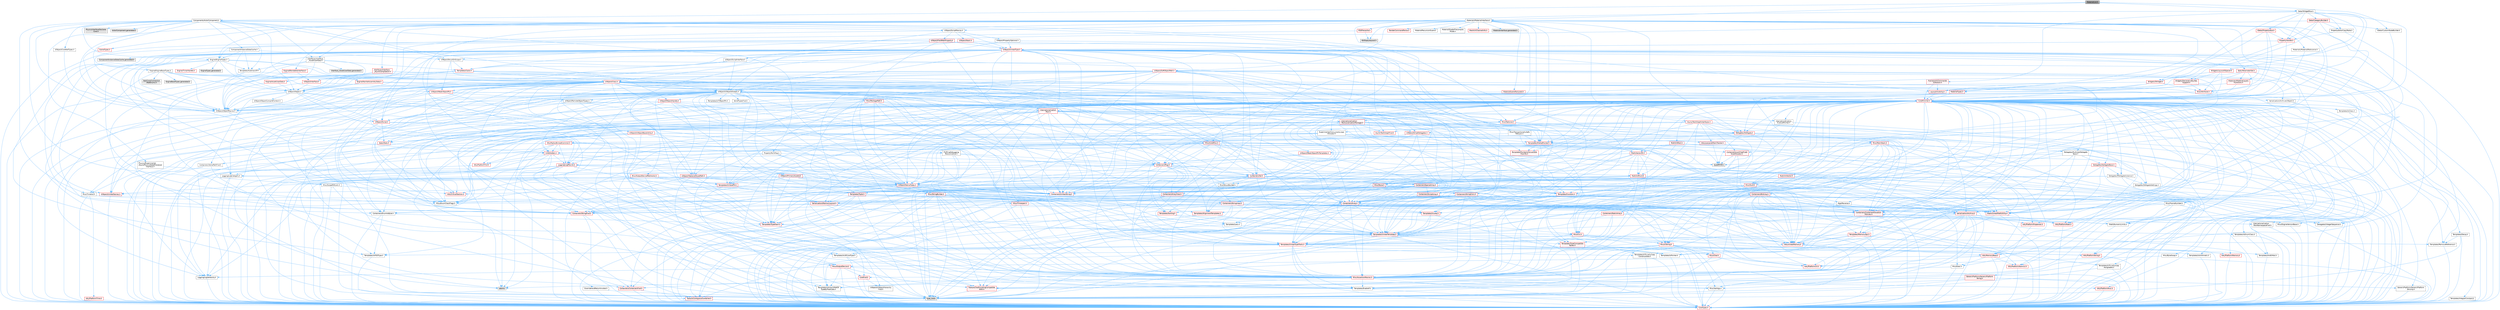 digraph "MaterialList.h"
{
 // INTERACTIVE_SVG=YES
 // LATEX_PDF_SIZE
  bgcolor="transparent";
  edge [fontname=Helvetica,fontsize=10,labelfontname=Helvetica,labelfontsize=10];
  node [fontname=Helvetica,fontsize=10,shape=box,height=0.2,width=0.4];
  Node1 [id="Node000001",label="MaterialList.h",height=0.2,width=0.4,color="gray40", fillcolor="grey60", style="filled", fontcolor="black",tooltip=" "];
  Node1 -> Node2 [id="edge1_Node000001_Node000002",color="steelblue1",style="solid",tooltip=" "];
  Node2 [id="Node000002",label="Components/ActorComponent.h",height=0.2,width=0.4,color="grey40", fillcolor="white", style="filled",URL="$da/db1/ActorComponent_8h.html",tooltip=" "];
  Node2 -> Node3 [id="edge2_Node000002_Node000003",color="steelblue1",style="solid",tooltip=" "];
  Node3 [id="Node000003",label="UObject/ObjectMacros.h",height=0.2,width=0.4,color="grey40", fillcolor="white", style="filled",URL="$d8/d8d/ObjectMacros_8h.html",tooltip=" "];
  Node3 -> Node4 [id="edge3_Node000003_Node000004",color="steelblue1",style="solid",tooltip=" "];
  Node4 [id="Node000004",label="Misc/EnumClassFlags.h",height=0.2,width=0.4,color="grey40", fillcolor="white", style="filled",URL="$d8/de7/EnumClassFlags_8h.html",tooltip=" "];
  Node3 -> Node5 [id="edge4_Node000003_Node000005",color="steelblue1",style="solid",tooltip=" "];
  Node5 [id="Node000005",label="UObject/Script.h",height=0.2,width=0.4,color="red", fillcolor="#FFF0F0", style="filled",URL="$de/dc6/Script_8h.html",tooltip=" "];
  Node5 -> Node6 [id="edge5_Node000005_Node000006",color="steelblue1",style="solid",tooltip=" "];
  Node6 [id="Node000006",label="Delegates/Delegate.h",height=0.2,width=0.4,color="red", fillcolor="#FFF0F0", style="filled",URL="$d4/d80/Delegate_8h.html",tooltip=" "];
  Node6 -> Node7 [id="edge6_Node000006_Node000007",color="steelblue1",style="solid",tooltip=" "];
  Node7 [id="Node000007",label="CoreTypes.h",height=0.2,width=0.4,color="red", fillcolor="#FFF0F0", style="filled",URL="$dc/dec/CoreTypes_8h.html",tooltip=" "];
  Node6 -> Node21 [id="edge7_Node000006_Node000021",color="steelblue1",style="solid",tooltip=" "];
  Node21 [id="Node000021",label="Misc/AssertionMacros.h",height=0.2,width=0.4,color="red", fillcolor="#FFF0F0", style="filled",URL="$d0/dfa/AssertionMacros_8h.html",tooltip=" "];
  Node21 -> Node7 [id="edge8_Node000021_Node000007",color="steelblue1",style="solid",tooltip=" "];
  Node21 -> Node22 [id="edge9_Node000021_Node000022",color="steelblue1",style="solid",tooltip=" "];
  Node22 [id="Node000022",label="HAL/PlatformMisc.h",height=0.2,width=0.4,color="red", fillcolor="#FFF0F0", style="filled",URL="$d0/df5/PlatformMisc_8h.html",tooltip=" "];
  Node22 -> Node7 [id="edge10_Node000022_Node000007",color="steelblue1",style="solid",tooltip=" "];
  Node21 -> Node57 [id="edge11_Node000021_Node000057",color="steelblue1",style="solid",tooltip=" "];
  Node57 [id="Node000057",label="Templates/EnableIf.h",height=0.2,width=0.4,color="grey40", fillcolor="white", style="filled",URL="$d7/d60/EnableIf_8h.html",tooltip=" "];
  Node57 -> Node7 [id="edge12_Node000057_Node000007",color="steelblue1",style="solid",tooltip=" "];
  Node21 -> Node58 [id="edge13_Node000021_Node000058",color="steelblue1",style="solid",tooltip=" "];
  Node58 [id="Node000058",label="Templates/IsArrayOrRefOf\lTypeByPredicate.h",height=0.2,width=0.4,color="grey40", fillcolor="white", style="filled",URL="$d6/da1/IsArrayOrRefOfTypeByPredicate_8h.html",tooltip=" "];
  Node58 -> Node7 [id="edge14_Node000058_Node000007",color="steelblue1",style="solid",tooltip=" "];
  Node21 -> Node61 [id="edge15_Node000021_Node000061",color="steelblue1",style="solid",tooltip=" "];
  Node61 [id="Node000061",label="Traits/IsCharEncodingCompatible\lWith.h",height=0.2,width=0.4,color="red", fillcolor="#FFF0F0", style="filled",URL="$df/dd1/IsCharEncodingCompatibleWith_8h.html",tooltip=" "];
  Node61 -> Node11 [id="edge16_Node000061_Node000011",color="steelblue1",style="solid",tooltip=" "];
  Node11 [id="Node000011",label="type_traits",height=0.2,width=0.4,color="grey60", fillcolor="#E0E0E0", style="filled",tooltip=" "];
  Node21 -> Node63 [id="edge17_Node000021_Node000063",color="steelblue1",style="solid",tooltip=" "];
  Node63 [id="Node000063",label="Misc/VarArgs.h",height=0.2,width=0.4,color="grey40", fillcolor="white", style="filled",URL="$d5/d6f/VarArgs_8h.html",tooltip=" "];
  Node63 -> Node7 [id="edge18_Node000063_Node000007",color="steelblue1",style="solid",tooltip=" "];
  Node21 -> Node70 [id="edge19_Node000021_Node000070",color="steelblue1",style="solid",tooltip=" "];
  Node70 [id="Node000070",label="atomic",height=0.2,width=0.4,color="grey60", fillcolor="#E0E0E0", style="filled",tooltip=" "];
  Node6 -> Node71 [id="edge20_Node000006_Node000071",color="steelblue1",style="solid",tooltip=" "];
  Node71 [id="Node000071",label="UObject/NameTypes.h",height=0.2,width=0.4,color="red", fillcolor="#FFF0F0", style="filled",URL="$d6/d35/NameTypes_8h.html",tooltip=" "];
  Node71 -> Node7 [id="edge21_Node000071_Node000007",color="steelblue1",style="solid",tooltip=" "];
  Node71 -> Node21 [id="edge22_Node000071_Node000021",color="steelblue1",style="solid",tooltip=" "];
  Node71 -> Node72 [id="edge23_Node000071_Node000072",color="steelblue1",style="solid",tooltip=" "];
  Node72 [id="Node000072",label="HAL/UnrealMemory.h",height=0.2,width=0.4,color="red", fillcolor="#FFF0F0", style="filled",URL="$d9/d96/UnrealMemory_8h.html",tooltip=" "];
  Node72 -> Node7 [id="edge24_Node000072_Node000007",color="steelblue1",style="solid",tooltip=" "];
  Node72 -> Node76 [id="edge25_Node000072_Node000076",color="steelblue1",style="solid",tooltip=" "];
  Node76 [id="Node000076",label="HAL/MemoryBase.h",height=0.2,width=0.4,color="red", fillcolor="#FFF0F0", style="filled",URL="$d6/d9f/MemoryBase_8h.html",tooltip=" "];
  Node76 -> Node7 [id="edge26_Node000076_Node000007",color="steelblue1",style="solid",tooltip=" "];
  Node76 -> Node50 [id="edge27_Node000076_Node000050",color="steelblue1",style="solid",tooltip=" "];
  Node50 [id="Node000050",label="HAL/PlatformAtomics.h",height=0.2,width=0.4,color="red", fillcolor="#FFF0F0", style="filled",URL="$d3/d36/PlatformAtomics_8h.html",tooltip=" "];
  Node50 -> Node7 [id="edge28_Node000050_Node000007",color="steelblue1",style="solid",tooltip=" "];
  Node76 -> Node34 [id="edge29_Node000076_Node000034",color="steelblue1",style="solid",tooltip=" "];
  Node34 [id="Node000034",label="HAL/PlatformCrt.h",height=0.2,width=0.4,color="red", fillcolor="#FFF0F0", style="filled",URL="$d8/d75/PlatformCrt_8h.html",tooltip=" "];
  Node76 -> Node77 [id="edge30_Node000076_Node000077",color="steelblue1",style="solid",tooltip=" "];
  Node77 [id="Node000077",label="Misc/Exec.h",height=0.2,width=0.4,color="grey40", fillcolor="white", style="filled",URL="$de/ddb/Exec_8h.html",tooltip=" "];
  Node77 -> Node7 [id="edge31_Node000077_Node000007",color="steelblue1",style="solid",tooltip=" "];
  Node77 -> Node21 [id="edge32_Node000077_Node000021",color="steelblue1",style="solid",tooltip=" "];
  Node76 -> Node78 [id="edge33_Node000076_Node000078",color="steelblue1",style="solid",tooltip=" "];
  Node78 [id="Node000078",label="Misc/OutputDevice.h",height=0.2,width=0.4,color="red", fillcolor="#FFF0F0", style="filled",URL="$d7/d32/OutputDevice_8h.html",tooltip=" "];
  Node78 -> Node29 [id="edge34_Node000078_Node000029",color="steelblue1",style="solid",tooltip=" "];
  Node29 [id="Node000029",label="CoreFwd.h",height=0.2,width=0.4,color="red", fillcolor="#FFF0F0", style="filled",URL="$d1/d1e/CoreFwd_8h.html",tooltip=" "];
  Node29 -> Node7 [id="edge35_Node000029_Node000007",color="steelblue1",style="solid",tooltip=" "];
  Node29 -> Node30 [id="edge36_Node000029_Node000030",color="steelblue1",style="solid",tooltip=" "];
  Node30 [id="Node000030",label="Containers/ContainersFwd.h",height=0.2,width=0.4,color="red", fillcolor="#FFF0F0", style="filled",URL="$d4/d0a/ContainersFwd_8h.html",tooltip=" "];
  Node30 -> Node7 [id="edge37_Node000030_Node000007",color="steelblue1",style="solid",tooltip=" "];
  Node30 -> Node27 [id="edge38_Node000030_Node000027",color="steelblue1",style="solid",tooltip=" "];
  Node27 [id="Node000027",label="Traits/IsContiguousContainer.h",height=0.2,width=0.4,color="red", fillcolor="#FFF0F0", style="filled",URL="$d5/d3c/IsContiguousContainer_8h.html",tooltip=" "];
  Node27 -> Node7 [id="edge39_Node000027_Node000007",color="steelblue1",style="solid",tooltip=" "];
  Node29 -> Node32 [id="edge40_Node000029_Node000032",color="steelblue1",style="solid",tooltip=" "];
  Node32 [id="Node000032",label="UObject/UObjectHierarchy\lFwd.h",height=0.2,width=0.4,color="grey40", fillcolor="white", style="filled",URL="$d3/d13/UObjectHierarchyFwd_8h.html",tooltip=" "];
  Node78 -> Node7 [id="edge41_Node000078_Node000007",color="steelblue1",style="solid",tooltip=" "];
  Node78 -> Node79 [id="edge42_Node000078_Node000079",color="steelblue1",style="solid",tooltip=" "];
  Node79 [id="Node000079",label="Logging/LogVerbosity.h",height=0.2,width=0.4,color="grey40", fillcolor="white", style="filled",URL="$d2/d8f/LogVerbosity_8h.html",tooltip=" "];
  Node79 -> Node7 [id="edge43_Node000079_Node000007",color="steelblue1",style="solid",tooltip=" "];
  Node78 -> Node63 [id="edge44_Node000078_Node000063",color="steelblue1",style="solid",tooltip=" "];
  Node78 -> Node58 [id="edge45_Node000078_Node000058",color="steelblue1",style="solid",tooltip=" "];
  Node78 -> Node61 [id="edge46_Node000078_Node000061",color="steelblue1",style="solid",tooltip=" "];
  Node72 -> Node89 [id="edge47_Node000072_Node000089",color="steelblue1",style="solid",tooltip=" "];
  Node89 [id="Node000089",label="HAL/PlatformMemory.h",height=0.2,width=0.4,color="red", fillcolor="#FFF0F0", style="filled",URL="$de/d68/PlatformMemory_8h.html",tooltip=" "];
  Node89 -> Node7 [id="edge48_Node000089_Node000007",color="steelblue1",style="solid",tooltip=" "];
  Node72 -> Node92 [id="edge49_Node000072_Node000092",color="steelblue1",style="solid",tooltip=" "];
  Node92 [id="Node000092",label="Templates/IsPointer.h",height=0.2,width=0.4,color="grey40", fillcolor="white", style="filled",URL="$d7/d05/IsPointer_8h.html",tooltip=" "];
  Node92 -> Node7 [id="edge50_Node000092_Node000007",color="steelblue1",style="solid",tooltip=" "];
  Node71 -> Node93 [id="edge51_Node000071_Node000093",color="steelblue1",style="solid",tooltip=" "];
  Node93 [id="Node000093",label="Templates/UnrealTypeTraits.h",height=0.2,width=0.4,color="red", fillcolor="#FFF0F0", style="filled",URL="$d2/d2d/UnrealTypeTraits_8h.html",tooltip=" "];
  Node93 -> Node7 [id="edge52_Node000093_Node000007",color="steelblue1",style="solid",tooltip=" "];
  Node93 -> Node92 [id="edge53_Node000093_Node000092",color="steelblue1",style="solid",tooltip=" "];
  Node93 -> Node21 [id="edge54_Node000093_Node000021",color="steelblue1",style="solid",tooltip=" "];
  Node93 -> Node85 [id="edge55_Node000093_Node000085",color="steelblue1",style="solid",tooltip=" "];
  Node85 [id="Node000085",label="Templates/AndOrNot.h",height=0.2,width=0.4,color="grey40", fillcolor="white", style="filled",URL="$db/d0a/AndOrNot_8h.html",tooltip=" "];
  Node85 -> Node7 [id="edge56_Node000085_Node000007",color="steelblue1",style="solid",tooltip=" "];
  Node93 -> Node57 [id="edge57_Node000093_Node000057",color="steelblue1",style="solid",tooltip=" "];
  Node93 -> Node94 [id="edge58_Node000093_Node000094",color="steelblue1",style="solid",tooltip=" "];
  Node94 [id="Node000094",label="Templates/IsArithmetic.h",height=0.2,width=0.4,color="grey40", fillcolor="white", style="filled",URL="$d2/d5d/IsArithmetic_8h.html",tooltip=" "];
  Node94 -> Node7 [id="edge59_Node000094_Node000007",color="steelblue1",style="solid",tooltip=" "];
  Node93 -> Node96 [id="edge60_Node000093_Node000096",color="steelblue1",style="solid",tooltip=" "];
  Node96 [id="Node000096",label="Templates/IsPODType.h",height=0.2,width=0.4,color="grey40", fillcolor="white", style="filled",URL="$d7/db1/IsPODType_8h.html",tooltip=" "];
  Node96 -> Node7 [id="edge61_Node000096_Node000007",color="steelblue1",style="solid",tooltip=" "];
  Node93 -> Node97 [id="edge62_Node000093_Node000097",color="steelblue1",style="solid",tooltip=" "];
  Node97 [id="Node000097",label="Templates/IsUECoreType.h",height=0.2,width=0.4,color="grey40", fillcolor="white", style="filled",URL="$d1/db8/IsUECoreType_8h.html",tooltip=" "];
  Node97 -> Node7 [id="edge63_Node000097_Node000007",color="steelblue1",style="solid",tooltip=" "];
  Node97 -> Node11 [id="edge64_Node000097_Node000011",color="steelblue1",style="solid",tooltip=" "];
  Node93 -> Node86 [id="edge65_Node000093_Node000086",color="steelblue1",style="solid",tooltip=" "];
  Node86 [id="Node000086",label="Templates/IsTriviallyCopy\lConstructible.h",height=0.2,width=0.4,color="grey40", fillcolor="white", style="filled",URL="$d3/d78/IsTriviallyCopyConstructible_8h.html",tooltip=" "];
  Node86 -> Node7 [id="edge66_Node000086_Node000007",color="steelblue1",style="solid",tooltip=" "];
  Node86 -> Node11 [id="edge67_Node000086_Node000011",color="steelblue1",style="solid",tooltip=" "];
  Node71 -> Node98 [id="edge68_Node000071_Node000098",color="steelblue1",style="solid",tooltip=" "];
  Node98 [id="Node000098",label="Templates/UnrealTemplate.h",height=0.2,width=0.4,color="red", fillcolor="#FFF0F0", style="filled",URL="$d4/d24/UnrealTemplate_8h.html",tooltip=" "];
  Node98 -> Node7 [id="edge69_Node000098_Node000007",color="steelblue1",style="solid",tooltip=" "];
  Node98 -> Node92 [id="edge70_Node000098_Node000092",color="steelblue1",style="solid",tooltip=" "];
  Node98 -> Node72 [id="edge71_Node000098_Node000072",color="steelblue1",style="solid",tooltip=" "];
  Node98 -> Node93 [id="edge72_Node000098_Node000093",color="steelblue1",style="solid",tooltip=" "];
  Node98 -> Node101 [id="edge73_Node000098_Node000101",color="steelblue1",style="solid",tooltip=" "];
  Node101 [id="Node000101",label="Templates/RemoveReference.h",height=0.2,width=0.4,color="grey40", fillcolor="white", style="filled",URL="$da/dbe/RemoveReference_8h.html",tooltip=" "];
  Node101 -> Node7 [id="edge74_Node000101_Node000007",color="steelblue1",style="solid",tooltip=" "];
  Node98 -> Node102 [id="edge75_Node000098_Node000102",color="steelblue1",style="solid",tooltip=" "];
  Node102 [id="Node000102",label="Templates/TypeCompatible\lBytes.h",height=0.2,width=0.4,color="red", fillcolor="#FFF0F0", style="filled",URL="$df/d0a/TypeCompatibleBytes_8h.html",tooltip=" "];
  Node102 -> Node7 [id="edge76_Node000102_Node000007",color="steelblue1",style="solid",tooltip=" "];
  Node102 -> Node11 [id="edge77_Node000102_Node000011",color="steelblue1",style="solid",tooltip=" "];
  Node98 -> Node27 [id="edge78_Node000098_Node000027",color="steelblue1",style="solid",tooltip=" "];
  Node98 -> Node11 [id="edge79_Node000098_Node000011",color="steelblue1",style="solid",tooltip=" "];
  Node71 -> Node104 [id="edge80_Node000071_Node000104",color="steelblue1",style="solid",tooltip=" "];
  Node104 [id="Node000104",label="Containers/UnrealString.h",height=0.2,width=0.4,color="red", fillcolor="#FFF0F0", style="filled",URL="$d5/dba/UnrealString_8h.html",tooltip=" "];
  Node71 -> Node108 [id="edge81_Node000071_Node000108",color="steelblue1",style="solid",tooltip=" "];
  Node108 [id="Node000108",label="HAL/CriticalSection.h",height=0.2,width=0.4,color="red", fillcolor="#FFF0F0", style="filled",URL="$d6/d90/CriticalSection_8h.html",tooltip=" "];
  Node71 -> Node111 [id="edge82_Node000071_Node000111",color="steelblue1",style="solid",tooltip=" "];
  Node111 [id="Node000111",label="Containers/StringConv.h",height=0.2,width=0.4,color="red", fillcolor="#FFF0F0", style="filled",URL="$d3/ddf/StringConv_8h.html",tooltip=" "];
  Node111 -> Node7 [id="edge83_Node000111_Node000007",color="steelblue1",style="solid",tooltip=" "];
  Node111 -> Node21 [id="edge84_Node000111_Node000021",color="steelblue1",style="solid",tooltip=" "];
  Node111 -> Node112 [id="edge85_Node000111_Node000112",color="steelblue1",style="solid",tooltip=" "];
  Node112 [id="Node000112",label="Containers/ContainerAllocation\lPolicies.h",height=0.2,width=0.4,color="red", fillcolor="#FFF0F0", style="filled",URL="$d7/dff/ContainerAllocationPolicies_8h.html",tooltip=" "];
  Node112 -> Node7 [id="edge86_Node000112_Node000007",color="steelblue1",style="solid",tooltip=" "];
  Node112 -> Node112 [id="edge87_Node000112_Node000112",color="steelblue1",style="solid",tooltip=" "];
  Node112 -> Node114 [id="edge88_Node000112_Node000114",color="steelblue1",style="solid",tooltip=" "];
  Node114 [id="Node000114",label="HAL/PlatformMath.h",height=0.2,width=0.4,color="red", fillcolor="#FFF0F0", style="filled",URL="$dc/d53/PlatformMath_8h.html",tooltip=" "];
  Node114 -> Node7 [id="edge89_Node000114_Node000007",color="steelblue1",style="solid",tooltip=" "];
  Node112 -> Node72 [id="edge90_Node000112_Node000072",color="steelblue1",style="solid",tooltip=" "];
  Node112 -> Node44 [id="edge91_Node000112_Node000044",color="steelblue1",style="solid",tooltip=" "];
  Node44 [id="Node000044",label="Math/NumericLimits.h",height=0.2,width=0.4,color="grey40", fillcolor="white", style="filled",URL="$df/d1b/NumericLimits_8h.html",tooltip=" "];
  Node44 -> Node7 [id="edge92_Node000044_Node000007",color="steelblue1",style="solid",tooltip=" "];
  Node112 -> Node21 [id="edge93_Node000112_Node000021",color="steelblue1",style="solid",tooltip=" "];
  Node112 -> Node123 [id="edge94_Node000112_Node000123",color="steelblue1",style="solid",tooltip=" "];
  Node123 [id="Node000123",label="Templates/MemoryOps.h",height=0.2,width=0.4,color="red", fillcolor="#FFF0F0", style="filled",URL="$db/dea/MemoryOps_8h.html",tooltip=" "];
  Node123 -> Node7 [id="edge95_Node000123_Node000007",color="steelblue1",style="solid",tooltip=" "];
  Node123 -> Node72 [id="edge96_Node000123_Node000072",color="steelblue1",style="solid",tooltip=" "];
  Node123 -> Node87 [id="edge97_Node000123_Node000087",color="steelblue1",style="solid",tooltip=" "];
  Node87 [id="Node000087",label="Templates/IsTriviallyCopy\lAssignable.h",height=0.2,width=0.4,color="grey40", fillcolor="white", style="filled",URL="$d2/df2/IsTriviallyCopyAssignable_8h.html",tooltip=" "];
  Node87 -> Node7 [id="edge98_Node000087_Node000007",color="steelblue1",style="solid",tooltip=" "];
  Node87 -> Node11 [id="edge99_Node000087_Node000011",color="steelblue1",style="solid",tooltip=" "];
  Node123 -> Node86 [id="edge100_Node000123_Node000086",color="steelblue1",style="solid",tooltip=" "];
  Node123 -> Node93 [id="edge101_Node000123_Node000093",color="steelblue1",style="solid",tooltip=" "];
  Node123 -> Node11 [id="edge102_Node000123_Node000011",color="steelblue1",style="solid",tooltip=" "];
  Node112 -> Node102 [id="edge103_Node000112_Node000102",color="steelblue1",style="solid",tooltip=" "];
  Node112 -> Node11 [id="edge104_Node000112_Node000011",color="steelblue1",style="solid",tooltip=" "];
  Node111 -> Node124 [id="edge105_Node000111_Node000124",color="steelblue1",style="solid",tooltip=" "];
  Node124 [id="Node000124",label="Containers/Array.h",height=0.2,width=0.4,color="red", fillcolor="#FFF0F0", style="filled",URL="$df/dd0/Array_8h.html",tooltip=" "];
  Node124 -> Node7 [id="edge106_Node000124_Node000007",color="steelblue1",style="solid",tooltip=" "];
  Node124 -> Node21 [id="edge107_Node000124_Node000021",color="steelblue1",style="solid",tooltip=" "];
  Node124 -> Node72 [id="edge108_Node000124_Node000072",color="steelblue1",style="solid",tooltip=" "];
  Node124 -> Node93 [id="edge109_Node000124_Node000093",color="steelblue1",style="solid",tooltip=" "];
  Node124 -> Node98 [id="edge110_Node000124_Node000098",color="steelblue1",style="solid",tooltip=" "];
  Node124 -> Node112 [id="edge111_Node000124_Node000112",color="steelblue1",style="solid",tooltip=" "];
  Node124 -> Node131 [id="edge112_Node000124_Node000131",color="steelblue1",style="solid",tooltip=" "];
  Node131 [id="Node000131",label="Serialization/Archive.h",height=0.2,width=0.4,color="red", fillcolor="#FFF0F0", style="filled",URL="$d7/d3b/Archive_8h.html",tooltip=" "];
  Node131 -> Node29 [id="edge113_Node000131_Node000029",color="steelblue1",style="solid",tooltip=" "];
  Node131 -> Node7 [id="edge114_Node000131_Node000007",color="steelblue1",style="solid",tooltip=" "];
  Node131 -> Node132 [id="edge115_Node000131_Node000132",color="steelblue1",style="solid",tooltip=" "];
  Node132 [id="Node000132",label="HAL/PlatformProperties.h",height=0.2,width=0.4,color="red", fillcolor="#FFF0F0", style="filled",URL="$d9/db0/PlatformProperties_8h.html",tooltip=" "];
  Node132 -> Node7 [id="edge116_Node000132_Node000007",color="steelblue1",style="solid",tooltip=" "];
  Node131 -> Node135 [id="edge117_Node000131_Node000135",color="steelblue1",style="solid",tooltip=" "];
  Node135 [id="Node000135",label="Internationalization\l/TextNamespaceFwd.h",height=0.2,width=0.4,color="grey40", fillcolor="white", style="filled",URL="$d8/d97/TextNamespaceFwd_8h.html",tooltip=" "];
  Node135 -> Node7 [id="edge118_Node000135_Node000007",color="steelblue1",style="solid",tooltip=" "];
  Node131 -> Node21 [id="edge119_Node000131_Node000021",color="steelblue1",style="solid",tooltip=" "];
  Node131 -> Node136 [id="edge120_Node000131_Node000136",color="steelblue1",style="solid",tooltip=" "];
  Node136 [id="Node000136",label="Misc/EngineVersionBase.h",height=0.2,width=0.4,color="grey40", fillcolor="white", style="filled",URL="$d5/d2b/EngineVersionBase_8h.html",tooltip=" "];
  Node136 -> Node7 [id="edge121_Node000136_Node000007",color="steelblue1",style="solid",tooltip=" "];
  Node131 -> Node63 [id="edge122_Node000131_Node000063",color="steelblue1",style="solid",tooltip=" "];
  Node131 -> Node57 [id="edge123_Node000131_Node000057",color="steelblue1",style="solid",tooltip=" "];
  Node131 -> Node58 [id="edge124_Node000131_Node000058",color="steelblue1",style="solid",tooltip=" "];
  Node131 -> Node139 [id="edge125_Node000131_Node000139",color="steelblue1",style="solid",tooltip=" "];
  Node139 [id="Node000139",label="Templates/IsEnumClass.h",height=0.2,width=0.4,color="grey40", fillcolor="white", style="filled",URL="$d7/d15/IsEnumClass_8h.html",tooltip=" "];
  Node139 -> Node7 [id="edge126_Node000139_Node000007",color="steelblue1",style="solid",tooltip=" "];
  Node139 -> Node85 [id="edge127_Node000139_Node000085",color="steelblue1",style="solid",tooltip=" "];
  Node131 -> Node98 [id="edge128_Node000131_Node000098",color="steelblue1",style="solid",tooltip=" "];
  Node131 -> Node61 [id="edge129_Node000131_Node000061",color="steelblue1",style="solid",tooltip=" "];
  Node124 -> Node157 [id="edge130_Node000124_Node000157",color="steelblue1",style="solid",tooltip=" "];
  Node157 [id="Node000157",label="Templates/Invoke.h",height=0.2,width=0.4,color="red", fillcolor="#FFF0F0", style="filled",URL="$d7/deb/Invoke_8h.html",tooltip=" "];
  Node157 -> Node7 [id="edge131_Node000157_Node000007",color="steelblue1",style="solid",tooltip=" "];
  Node157 -> Node98 [id="edge132_Node000157_Node000098",color="steelblue1",style="solid",tooltip=" "];
  Node157 -> Node11 [id="edge133_Node000157_Node000011",color="steelblue1",style="solid",tooltip=" "];
  Node124 -> Node162 [id="edge134_Node000124_Node000162",color="steelblue1",style="solid",tooltip=" "];
  Node162 [id="Node000162",label="Templates/Less.h",height=0.2,width=0.4,color="grey40", fillcolor="white", style="filled",URL="$de/dc8/Less_8h.html",tooltip=" "];
  Node162 -> Node7 [id="edge135_Node000162_Node000007",color="steelblue1",style="solid",tooltip=" "];
  Node162 -> Node98 [id="edge136_Node000162_Node000098",color="steelblue1",style="solid",tooltip=" "];
  Node124 -> Node170 [id="edge137_Node000124_Node000170",color="steelblue1",style="solid",tooltip=" "];
  Node170 [id="Node000170",label="Templates/Sorting.h",height=0.2,width=0.4,color="red", fillcolor="#FFF0F0", style="filled",URL="$d3/d9e/Sorting_8h.html",tooltip=" "];
  Node170 -> Node7 [id="edge138_Node000170_Node000007",color="steelblue1",style="solid",tooltip=" "];
  Node170 -> Node114 [id="edge139_Node000170_Node000114",color="steelblue1",style="solid",tooltip=" "];
  Node170 -> Node162 [id="edge140_Node000170_Node000162",color="steelblue1",style="solid",tooltip=" "];
  Node124 -> Node174 [id="edge141_Node000124_Node000174",color="steelblue1",style="solid",tooltip=" "];
  Node174 [id="Node000174",label="Templates/AlignmentTemplates.h",height=0.2,width=0.4,color="red", fillcolor="#FFF0F0", style="filled",URL="$dd/d32/AlignmentTemplates_8h.html",tooltip=" "];
  Node174 -> Node7 [id="edge142_Node000174_Node000007",color="steelblue1",style="solid",tooltip=" "];
  Node174 -> Node92 [id="edge143_Node000174_Node000092",color="steelblue1",style="solid",tooltip=" "];
  Node124 -> Node11 [id="edge144_Node000124_Node000011",color="steelblue1",style="solid",tooltip=" "];
  Node111 -> Node148 [id="edge145_Node000111_Node000148",color="steelblue1",style="solid",tooltip=" "];
  Node148 [id="Node000148",label="Misc/CString.h",height=0.2,width=0.4,color="red", fillcolor="#FFF0F0", style="filled",URL="$d2/d49/CString_8h.html",tooltip=" "];
  Node148 -> Node7 [id="edge146_Node000148_Node000007",color="steelblue1",style="solid",tooltip=" "];
  Node148 -> Node34 [id="edge147_Node000148_Node000034",color="steelblue1",style="solid",tooltip=" "];
  Node148 -> Node74 [id="edge148_Node000148_Node000074",color="steelblue1",style="solid",tooltip=" "];
  Node74 [id="Node000074",label="HAL/PlatformString.h",height=0.2,width=0.4,color="red", fillcolor="#FFF0F0", style="filled",URL="$db/db5/PlatformString_8h.html",tooltip=" "];
  Node74 -> Node7 [id="edge149_Node000074_Node000007",color="steelblue1",style="solid",tooltip=" "];
  Node148 -> Node21 [id="edge150_Node000148_Node000021",color="steelblue1",style="solid",tooltip=" "];
  Node148 -> Node149 [id="edge151_Node000148_Node000149",color="steelblue1",style="solid",tooltip=" "];
  Node149 [id="Node000149",label="Misc/Char.h",height=0.2,width=0.4,color="red", fillcolor="#FFF0F0", style="filled",URL="$d0/d58/Char_8h.html",tooltip=" "];
  Node149 -> Node7 [id="edge152_Node000149_Node000007",color="steelblue1",style="solid",tooltip=" "];
  Node149 -> Node11 [id="edge153_Node000149_Node000011",color="steelblue1",style="solid",tooltip=" "];
  Node148 -> Node63 [id="edge154_Node000148_Node000063",color="steelblue1",style="solid",tooltip=" "];
  Node148 -> Node58 [id="edge155_Node000148_Node000058",color="steelblue1",style="solid",tooltip=" "];
  Node148 -> Node61 [id="edge156_Node000148_Node000061",color="steelblue1",style="solid",tooltip=" "];
  Node111 -> Node98 [id="edge157_Node000111_Node000098",color="steelblue1",style="solid",tooltip=" "];
  Node111 -> Node93 [id="edge158_Node000111_Node000093",color="steelblue1",style="solid",tooltip=" "];
  Node111 -> Node61 [id="edge159_Node000111_Node000061",color="steelblue1",style="solid",tooltip=" "];
  Node111 -> Node27 [id="edge160_Node000111_Node000027",color="steelblue1",style="solid",tooltip=" "];
  Node111 -> Node11 [id="edge161_Node000111_Node000011",color="steelblue1",style="solid",tooltip=" "];
  Node71 -> Node24 [id="edge162_Node000071_Node000024",color="steelblue1",style="solid",tooltip=" "];
  Node24 [id="Node000024",label="Containers/StringFwd.h",height=0.2,width=0.4,color="red", fillcolor="#FFF0F0", style="filled",URL="$df/d37/StringFwd_8h.html",tooltip=" "];
  Node24 -> Node7 [id="edge163_Node000024_Node000007",color="steelblue1",style="solid",tooltip=" "];
  Node24 -> Node27 [id="edge164_Node000024_Node000027",color="steelblue1",style="solid",tooltip=" "];
  Node71 -> Node176 [id="edge165_Node000071_Node000176",color="steelblue1",style="solid",tooltip=" "];
  Node176 [id="Node000176",label="UObject/UnrealNames.h",height=0.2,width=0.4,color="red", fillcolor="#FFF0F0", style="filled",URL="$d8/db1/UnrealNames_8h.html",tooltip=" "];
  Node176 -> Node7 [id="edge166_Node000176_Node000007",color="steelblue1",style="solid",tooltip=" "];
  Node71 -> Node142 [id="edge167_Node000071_Node000142",color="steelblue1",style="solid",tooltip=" "];
  Node142 [id="Node000142",label="Serialization/MemoryLayout.h",height=0.2,width=0.4,color="red", fillcolor="#FFF0F0", style="filled",URL="$d7/d66/MemoryLayout_8h.html",tooltip=" "];
  Node142 -> Node145 [id="edge168_Node000142_Node000145",color="steelblue1",style="solid",tooltip=" "];
  Node145 [id="Node000145",label="Containers/EnumAsByte.h",height=0.2,width=0.4,color="grey40", fillcolor="white", style="filled",URL="$d6/d9a/EnumAsByte_8h.html",tooltip=" "];
  Node145 -> Node7 [id="edge169_Node000145_Node000007",color="steelblue1",style="solid",tooltip=" "];
  Node145 -> Node96 [id="edge170_Node000145_Node000096",color="steelblue1",style="solid",tooltip=" "];
  Node145 -> Node146 [id="edge171_Node000145_Node000146",color="steelblue1",style="solid",tooltip=" "];
  Node146 [id="Node000146",label="Templates/TypeHash.h",height=0.2,width=0.4,color="red", fillcolor="#FFF0F0", style="filled",URL="$d1/d62/TypeHash_8h.html",tooltip=" "];
  Node146 -> Node7 [id="edge172_Node000146_Node000007",color="steelblue1",style="solid",tooltip=" "];
  Node146 -> Node147 [id="edge173_Node000146_Node000147",color="steelblue1",style="solid",tooltip=" "];
  Node147 [id="Node000147",label="Misc/Crc.h",height=0.2,width=0.4,color="red", fillcolor="#FFF0F0", style="filled",URL="$d4/dd2/Crc_8h.html",tooltip=" "];
  Node147 -> Node7 [id="edge174_Node000147_Node000007",color="steelblue1",style="solid",tooltip=" "];
  Node147 -> Node74 [id="edge175_Node000147_Node000074",color="steelblue1",style="solid",tooltip=" "];
  Node147 -> Node21 [id="edge176_Node000147_Node000021",color="steelblue1",style="solid",tooltip=" "];
  Node147 -> Node148 [id="edge177_Node000147_Node000148",color="steelblue1",style="solid",tooltip=" "];
  Node147 -> Node149 [id="edge178_Node000147_Node000149",color="steelblue1",style="solid",tooltip=" "];
  Node147 -> Node93 [id="edge179_Node000147_Node000093",color="steelblue1",style="solid",tooltip=" "];
  Node146 -> Node11 [id="edge180_Node000146_Node000011",color="steelblue1",style="solid",tooltip=" "];
  Node142 -> Node24 [id="edge181_Node000142_Node000024",color="steelblue1",style="solid",tooltip=" "];
  Node142 -> Node72 [id="edge182_Node000142_Node000072",color="steelblue1",style="solid",tooltip=" "];
  Node142 -> Node57 [id="edge183_Node000142_Node000057",color="steelblue1",style="solid",tooltip=" "];
  Node142 -> Node98 [id="edge184_Node000142_Node000098",color="steelblue1",style="solid",tooltip=" "];
  Node71 -> Node178 [id="edge185_Node000071_Node000178",color="steelblue1",style="solid",tooltip=" "];
  Node178 [id="Node000178",label="Misc/StringBuilder.h",height=0.2,width=0.4,color="red", fillcolor="#FFF0F0", style="filled",URL="$d4/d52/StringBuilder_8h.html",tooltip=" "];
  Node178 -> Node24 [id="edge186_Node000178_Node000024",color="steelblue1",style="solid",tooltip=" "];
  Node178 -> Node179 [id="edge187_Node000178_Node000179",color="steelblue1",style="solid",tooltip=" "];
  Node179 [id="Node000179",label="Containers/StringView.h",height=0.2,width=0.4,color="red", fillcolor="#FFF0F0", style="filled",URL="$dd/dea/StringView_8h.html",tooltip=" "];
  Node179 -> Node7 [id="edge188_Node000179_Node000007",color="steelblue1",style="solid",tooltip=" "];
  Node179 -> Node24 [id="edge189_Node000179_Node000024",color="steelblue1",style="solid",tooltip=" "];
  Node179 -> Node72 [id="edge190_Node000179_Node000072",color="steelblue1",style="solid",tooltip=" "];
  Node179 -> Node44 [id="edge191_Node000179_Node000044",color="steelblue1",style="solid",tooltip=" "];
  Node179 -> Node173 [id="edge192_Node000179_Node000173",color="steelblue1",style="solid",tooltip=" "];
  Node173 [id="Node000173",label="Math/UnrealMathUtility.h",height=0.2,width=0.4,color="red", fillcolor="#FFF0F0", style="filled",URL="$db/db8/UnrealMathUtility_8h.html",tooltip=" "];
  Node173 -> Node7 [id="edge193_Node000173_Node000007",color="steelblue1",style="solid",tooltip=" "];
  Node173 -> Node21 [id="edge194_Node000173_Node000021",color="steelblue1",style="solid",tooltip=" "];
  Node173 -> Node114 [id="edge195_Node000173_Node000114",color="steelblue1",style="solid",tooltip=" "];
  Node179 -> Node147 [id="edge196_Node000179_Node000147",color="steelblue1",style="solid",tooltip=" "];
  Node179 -> Node148 [id="edge197_Node000179_Node000148",color="steelblue1",style="solid",tooltip=" "];
  Node179 -> Node98 [id="edge198_Node000179_Node000098",color="steelblue1",style="solid",tooltip=" "];
  Node179 -> Node61 [id="edge199_Node000179_Node000061",color="steelblue1",style="solid",tooltip=" "];
  Node179 -> Node27 [id="edge200_Node000179_Node000027",color="steelblue1",style="solid",tooltip=" "];
  Node179 -> Node11 [id="edge201_Node000179_Node000011",color="steelblue1",style="solid",tooltip=" "];
  Node178 -> Node7 [id="edge202_Node000178_Node000007",color="steelblue1",style="solid",tooltip=" "];
  Node178 -> Node74 [id="edge203_Node000178_Node000074",color="steelblue1",style="solid",tooltip=" "];
  Node178 -> Node72 [id="edge204_Node000178_Node000072",color="steelblue1",style="solid",tooltip=" "];
  Node178 -> Node21 [id="edge205_Node000178_Node000021",color="steelblue1",style="solid",tooltip=" "];
  Node178 -> Node148 [id="edge206_Node000178_Node000148",color="steelblue1",style="solid",tooltip=" "];
  Node178 -> Node57 [id="edge207_Node000178_Node000057",color="steelblue1",style="solid",tooltip=" "];
  Node178 -> Node58 [id="edge208_Node000178_Node000058",color="steelblue1",style="solid",tooltip=" "];
  Node178 -> Node98 [id="edge209_Node000178_Node000098",color="steelblue1",style="solid",tooltip=" "];
  Node178 -> Node93 [id="edge210_Node000178_Node000093",color="steelblue1",style="solid",tooltip=" "];
  Node178 -> Node61 [id="edge211_Node000178_Node000061",color="steelblue1",style="solid",tooltip=" "];
  Node178 -> Node27 [id="edge212_Node000178_Node000027",color="steelblue1",style="solid",tooltip=" "];
  Node178 -> Node11 [id="edge213_Node000178_Node000011",color="steelblue1",style="solid",tooltip=" "];
  Node6 -> Node184 [id="edge214_Node000006_Node000184",color="steelblue1",style="solid",tooltip=" "];
  Node184 [id="Node000184",label="Templates/SharedPointer.h",height=0.2,width=0.4,color="red", fillcolor="#FFF0F0", style="filled",URL="$d2/d17/SharedPointer_8h.html",tooltip=" "];
  Node184 -> Node7 [id="edge215_Node000184_Node000007",color="steelblue1",style="solid",tooltip=" "];
  Node184 -> Node185 [id="edge216_Node000184_Node000185",color="steelblue1",style="solid",tooltip=" "];
  Node185 [id="Node000185",label="Templates/PointerIsConvertible\lFromTo.h",height=0.2,width=0.4,color="red", fillcolor="#FFF0F0", style="filled",URL="$d6/d65/PointerIsConvertibleFromTo_8h.html",tooltip=" "];
  Node185 -> Node7 [id="edge217_Node000185_Node000007",color="steelblue1",style="solid",tooltip=" "];
  Node185 -> Node11 [id="edge218_Node000185_Node000011",color="steelblue1",style="solid",tooltip=" "];
  Node184 -> Node21 [id="edge219_Node000184_Node000021",color="steelblue1",style="solid",tooltip=" "];
  Node184 -> Node72 [id="edge220_Node000184_Node000072",color="steelblue1",style="solid",tooltip=" "];
  Node184 -> Node124 [id="edge221_Node000184_Node000124",color="steelblue1",style="solid",tooltip=" "];
  Node184 -> Node186 [id="edge222_Node000184_Node000186",color="steelblue1",style="solid",tooltip=" "];
  Node186 [id="Node000186",label="Containers/Map.h",height=0.2,width=0.4,color="red", fillcolor="#FFF0F0", style="filled",URL="$df/d79/Map_8h.html",tooltip=" "];
  Node186 -> Node7 [id="edge223_Node000186_Node000007",color="steelblue1",style="solid",tooltip=" "];
  Node186 -> Node187 [id="edge224_Node000186_Node000187",color="steelblue1",style="solid",tooltip=" "];
  Node187 [id="Node000187",label="Algo/Reverse.h",height=0.2,width=0.4,color="grey40", fillcolor="white", style="filled",URL="$d5/d93/Reverse_8h.html",tooltip=" "];
  Node187 -> Node7 [id="edge225_Node000187_Node000007",color="steelblue1",style="solid",tooltip=" "];
  Node187 -> Node98 [id="edge226_Node000187_Node000098",color="steelblue1",style="solid",tooltip=" "];
  Node186 -> Node188 [id="edge227_Node000186_Node000188",color="steelblue1",style="solid",tooltip=" "];
  Node188 [id="Node000188",label="Containers/Set.h",height=0.2,width=0.4,color="red", fillcolor="#FFF0F0", style="filled",URL="$d4/d45/Set_8h.html",tooltip=" "];
  Node188 -> Node112 [id="edge228_Node000188_Node000112",color="steelblue1",style="solid",tooltip=" "];
  Node188 -> Node190 [id="edge229_Node000188_Node000190",color="steelblue1",style="solid",tooltip=" "];
  Node190 [id="Node000190",label="Containers/SparseArray.h",height=0.2,width=0.4,color="red", fillcolor="#FFF0F0", style="filled",URL="$d5/dbf/SparseArray_8h.html",tooltip=" "];
  Node190 -> Node7 [id="edge230_Node000190_Node000007",color="steelblue1",style="solid",tooltip=" "];
  Node190 -> Node21 [id="edge231_Node000190_Node000021",color="steelblue1",style="solid",tooltip=" "];
  Node190 -> Node72 [id="edge232_Node000190_Node000072",color="steelblue1",style="solid",tooltip=" "];
  Node190 -> Node93 [id="edge233_Node000190_Node000093",color="steelblue1",style="solid",tooltip=" "];
  Node190 -> Node98 [id="edge234_Node000190_Node000098",color="steelblue1",style="solid",tooltip=" "];
  Node190 -> Node112 [id="edge235_Node000190_Node000112",color="steelblue1",style="solid",tooltip=" "];
  Node190 -> Node162 [id="edge236_Node000190_Node000162",color="steelblue1",style="solid",tooltip=" "];
  Node190 -> Node124 [id="edge237_Node000190_Node000124",color="steelblue1",style="solid",tooltip=" "];
  Node190 -> Node173 [id="edge238_Node000190_Node000173",color="steelblue1",style="solid",tooltip=" "];
  Node190 -> Node191 [id="edge239_Node000190_Node000191",color="steelblue1",style="solid",tooltip=" "];
  Node191 [id="Node000191",label="Containers/ScriptArray.h",height=0.2,width=0.4,color="red", fillcolor="#FFF0F0", style="filled",URL="$dc/daf/ScriptArray_8h.html",tooltip=" "];
  Node191 -> Node7 [id="edge240_Node000191_Node000007",color="steelblue1",style="solid",tooltip=" "];
  Node191 -> Node21 [id="edge241_Node000191_Node000021",color="steelblue1",style="solid",tooltip=" "];
  Node191 -> Node72 [id="edge242_Node000191_Node000072",color="steelblue1",style="solid",tooltip=" "];
  Node191 -> Node112 [id="edge243_Node000191_Node000112",color="steelblue1",style="solid",tooltip=" "];
  Node191 -> Node124 [id="edge244_Node000191_Node000124",color="steelblue1",style="solid",tooltip=" "];
  Node190 -> Node192 [id="edge245_Node000190_Node000192",color="steelblue1",style="solid",tooltip=" "];
  Node192 [id="Node000192",label="Containers/BitArray.h",height=0.2,width=0.4,color="red", fillcolor="#FFF0F0", style="filled",URL="$d1/de4/BitArray_8h.html",tooltip=" "];
  Node192 -> Node112 [id="edge246_Node000192_Node000112",color="steelblue1",style="solid",tooltip=" "];
  Node192 -> Node7 [id="edge247_Node000192_Node000007",color="steelblue1",style="solid",tooltip=" "];
  Node192 -> Node50 [id="edge248_Node000192_Node000050",color="steelblue1",style="solid",tooltip=" "];
  Node192 -> Node72 [id="edge249_Node000192_Node000072",color="steelblue1",style="solid",tooltip=" "];
  Node192 -> Node173 [id="edge250_Node000192_Node000173",color="steelblue1",style="solid",tooltip=" "];
  Node192 -> Node21 [id="edge251_Node000192_Node000021",color="steelblue1",style="solid",tooltip=" "];
  Node192 -> Node4 [id="edge252_Node000192_Node000004",color="steelblue1",style="solid",tooltip=" "];
  Node192 -> Node131 [id="edge253_Node000192_Node000131",color="steelblue1",style="solid",tooltip=" "];
  Node192 -> Node142 [id="edge254_Node000192_Node000142",color="steelblue1",style="solid",tooltip=" "];
  Node192 -> Node57 [id="edge255_Node000192_Node000057",color="steelblue1",style="solid",tooltip=" "];
  Node192 -> Node157 [id="edge256_Node000192_Node000157",color="steelblue1",style="solid",tooltip=" "];
  Node192 -> Node98 [id="edge257_Node000192_Node000098",color="steelblue1",style="solid",tooltip=" "];
  Node192 -> Node93 [id="edge258_Node000192_Node000093",color="steelblue1",style="solid",tooltip=" "];
  Node190 -> Node104 [id="edge259_Node000190_Node000104",color="steelblue1",style="solid",tooltip=" "];
  Node188 -> Node30 [id="edge260_Node000188_Node000030",color="steelblue1",style="solid",tooltip=" "];
  Node188 -> Node173 [id="edge261_Node000188_Node000173",color="steelblue1",style="solid",tooltip=" "];
  Node188 -> Node21 [id="edge262_Node000188_Node000021",color="steelblue1",style="solid",tooltip=" "];
  Node188 -> Node208 [id="edge263_Node000188_Node000208",color="steelblue1",style="solid",tooltip=" "];
  Node208 [id="Node000208",label="Misc/StructBuilder.h",height=0.2,width=0.4,color="grey40", fillcolor="white", style="filled",URL="$d9/db3/StructBuilder_8h.html",tooltip=" "];
  Node208 -> Node7 [id="edge264_Node000208_Node000007",color="steelblue1",style="solid",tooltip=" "];
  Node208 -> Node173 [id="edge265_Node000208_Node000173",color="steelblue1",style="solid",tooltip=" "];
  Node208 -> Node174 [id="edge266_Node000208_Node000174",color="steelblue1",style="solid",tooltip=" "];
  Node188 -> Node209 [id="edge267_Node000188_Node000209",color="steelblue1",style="solid",tooltip=" "];
  Node209 [id="Node000209",label="Templates/Function.h",height=0.2,width=0.4,color="red", fillcolor="#FFF0F0", style="filled",URL="$df/df5/Function_8h.html",tooltip=" "];
  Node209 -> Node7 [id="edge268_Node000209_Node000007",color="steelblue1",style="solid",tooltip=" "];
  Node209 -> Node21 [id="edge269_Node000209_Node000021",color="steelblue1",style="solid",tooltip=" "];
  Node209 -> Node72 [id="edge270_Node000209_Node000072",color="steelblue1",style="solid",tooltip=" "];
  Node209 -> Node93 [id="edge271_Node000209_Node000093",color="steelblue1",style="solid",tooltip=" "];
  Node209 -> Node157 [id="edge272_Node000209_Node000157",color="steelblue1",style="solid",tooltip=" "];
  Node209 -> Node98 [id="edge273_Node000209_Node000098",color="steelblue1",style="solid",tooltip=" "];
  Node209 -> Node173 [id="edge274_Node000209_Node000173",color="steelblue1",style="solid",tooltip=" "];
  Node209 -> Node11 [id="edge275_Node000209_Node000011",color="steelblue1",style="solid",tooltip=" "];
  Node188 -> Node170 [id="edge276_Node000188_Node000170",color="steelblue1",style="solid",tooltip=" "];
  Node188 -> Node146 [id="edge277_Node000188_Node000146",color="steelblue1",style="solid",tooltip=" "];
  Node188 -> Node98 [id="edge278_Node000188_Node000098",color="steelblue1",style="solid",tooltip=" "];
  Node188 -> Node11 [id="edge279_Node000188_Node000011",color="steelblue1",style="solid",tooltip=" "];
  Node186 -> Node104 [id="edge280_Node000186_Node000104",color="steelblue1",style="solid",tooltip=" "];
  Node186 -> Node21 [id="edge281_Node000186_Node000021",color="steelblue1",style="solid",tooltip=" "];
  Node186 -> Node208 [id="edge282_Node000186_Node000208",color="steelblue1",style="solid",tooltip=" "];
  Node186 -> Node209 [id="edge283_Node000186_Node000209",color="steelblue1",style="solid",tooltip=" "];
  Node186 -> Node170 [id="edge284_Node000186_Node000170",color="steelblue1",style="solid",tooltip=" "];
  Node186 -> Node212 [id="edge285_Node000186_Node000212",color="steelblue1",style="solid",tooltip=" "];
  Node212 [id="Node000212",label="Templates/Tuple.h",height=0.2,width=0.4,color="red", fillcolor="#FFF0F0", style="filled",URL="$d2/d4f/Tuple_8h.html",tooltip=" "];
  Node212 -> Node7 [id="edge286_Node000212_Node000007",color="steelblue1",style="solid",tooltip=" "];
  Node212 -> Node98 [id="edge287_Node000212_Node000098",color="steelblue1",style="solid",tooltip=" "];
  Node212 -> Node213 [id="edge288_Node000212_Node000213",color="steelblue1",style="solid",tooltip=" "];
  Node213 [id="Node000213",label="Delegates/IntegerSequence.h",height=0.2,width=0.4,color="grey40", fillcolor="white", style="filled",URL="$d2/dcc/IntegerSequence_8h.html",tooltip=" "];
  Node213 -> Node7 [id="edge289_Node000213_Node000007",color="steelblue1",style="solid",tooltip=" "];
  Node212 -> Node157 [id="edge290_Node000212_Node000157",color="steelblue1",style="solid",tooltip=" "];
  Node212 -> Node142 [id="edge291_Node000212_Node000142",color="steelblue1",style="solid",tooltip=" "];
  Node212 -> Node146 [id="edge292_Node000212_Node000146",color="steelblue1",style="solid",tooltip=" "];
  Node212 -> Node11 [id="edge293_Node000212_Node000011",color="steelblue1",style="solid",tooltip=" "];
  Node186 -> Node98 [id="edge294_Node000186_Node000098",color="steelblue1",style="solid",tooltip=" "];
  Node186 -> Node93 [id="edge295_Node000186_Node000093",color="steelblue1",style="solid",tooltip=" "];
  Node186 -> Node11 [id="edge296_Node000186_Node000011",color="steelblue1",style="solid",tooltip=" "];
  Node184 -> Node215 [id="edge297_Node000184_Node000215",color="steelblue1",style="solid",tooltip=" "];
  Node215 [id="Node000215",label="CoreGlobals.h",height=0.2,width=0.4,color="red", fillcolor="#FFF0F0", style="filled",URL="$d5/d8c/CoreGlobals_8h.html",tooltip=" "];
  Node215 -> Node104 [id="edge298_Node000215_Node000104",color="steelblue1",style="solid",tooltip=" "];
  Node215 -> Node7 [id="edge299_Node000215_Node000007",color="steelblue1",style="solid",tooltip=" "];
  Node215 -> Node216 [id="edge300_Node000215_Node000216",color="steelblue1",style="solid",tooltip=" "];
  Node216 [id="Node000216",label="HAL/PlatformTLS.h",height=0.2,width=0.4,color="red", fillcolor="#FFF0F0", style="filled",URL="$d0/def/PlatformTLS_8h.html",tooltip=" "];
  Node216 -> Node7 [id="edge301_Node000216_Node000007",color="steelblue1",style="solid",tooltip=" "];
  Node215 -> Node219 [id="edge302_Node000215_Node000219",color="steelblue1",style="solid",tooltip=" "];
  Node219 [id="Node000219",label="Logging/LogMacros.h",height=0.2,width=0.4,color="red", fillcolor="#FFF0F0", style="filled",URL="$d0/d16/LogMacros_8h.html",tooltip=" "];
  Node219 -> Node104 [id="edge303_Node000219_Node000104",color="steelblue1",style="solid",tooltip=" "];
  Node219 -> Node7 [id="edge304_Node000219_Node000007",color="steelblue1",style="solid",tooltip=" "];
  Node219 -> Node220 [id="edge305_Node000219_Node000220",color="steelblue1",style="solid",tooltip=" "];
  Node220 [id="Node000220",label="Logging/LogCategory.h",height=0.2,width=0.4,color="grey40", fillcolor="white", style="filled",URL="$d9/d36/LogCategory_8h.html",tooltip=" "];
  Node220 -> Node7 [id="edge306_Node000220_Node000007",color="steelblue1",style="solid",tooltip=" "];
  Node220 -> Node79 [id="edge307_Node000220_Node000079",color="steelblue1",style="solid",tooltip=" "];
  Node220 -> Node71 [id="edge308_Node000220_Node000071",color="steelblue1",style="solid",tooltip=" "];
  Node219 -> Node79 [id="edge309_Node000219_Node000079",color="steelblue1",style="solid",tooltip=" "];
  Node219 -> Node21 [id="edge310_Node000219_Node000021",color="steelblue1",style="solid",tooltip=" "];
  Node219 -> Node63 [id="edge311_Node000219_Node000063",color="steelblue1",style="solid",tooltip=" "];
  Node219 -> Node57 [id="edge312_Node000219_Node000057",color="steelblue1",style="solid",tooltip=" "];
  Node219 -> Node58 [id="edge313_Node000219_Node000058",color="steelblue1",style="solid",tooltip=" "];
  Node219 -> Node61 [id="edge314_Node000219_Node000061",color="steelblue1",style="solid",tooltip=" "];
  Node219 -> Node11 [id="edge315_Node000219_Node000011",color="steelblue1",style="solid",tooltip=" "];
  Node215 -> Node4 [id="edge316_Node000215_Node000004",color="steelblue1",style="solid",tooltip=" "];
  Node215 -> Node78 [id="edge317_Node000215_Node000078",color="steelblue1",style="solid",tooltip=" "];
  Node215 -> Node71 [id="edge318_Node000215_Node000071",color="steelblue1",style="solid",tooltip=" "];
  Node215 -> Node70 [id="edge319_Node000215_Node000070",color="steelblue1",style="solid",tooltip=" "];
  Node6 -> Node227 [id="edge320_Node000006_Node000227",color="steelblue1",style="solid",tooltip=" "];
  Node227 [id="Node000227",label="UObject/WeakObjectPtrTemplates.h",height=0.2,width=0.4,color="red", fillcolor="#FFF0F0", style="filled",URL="$d8/d3b/WeakObjectPtrTemplates_8h.html",tooltip=" "];
  Node227 -> Node7 [id="edge321_Node000227_Node000007",color="steelblue1",style="solid",tooltip=" "];
  Node227 -> Node186 [id="edge322_Node000227_Node000186",color="steelblue1",style="solid",tooltip=" "];
  Node227 -> Node11 [id="edge323_Node000227_Node000011",color="steelblue1",style="solid",tooltip=" "];
  Node6 -> Node230 [id="edge324_Node000006_Node000230",color="steelblue1",style="solid",tooltip=" "];
  Node230 [id="Node000230",label="Delegates/MulticastDelegate\lBase.h",height=0.2,width=0.4,color="grey40", fillcolor="white", style="filled",URL="$db/d16/MulticastDelegateBase_8h.html",tooltip=" "];
  Node230 -> Node225 [id="edge325_Node000230_Node000225",color="steelblue1",style="solid",tooltip=" "];
  Node225 [id="Node000225",label="AutoRTFM.h",height=0.2,width=0.4,color="grey60", fillcolor="#E0E0E0", style="filled",tooltip=" "];
  Node230 -> Node7 [id="edge326_Node000230_Node000007",color="steelblue1",style="solid",tooltip=" "];
  Node230 -> Node112 [id="edge327_Node000230_Node000112",color="steelblue1",style="solid",tooltip=" "];
  Node230 -> Node124 [id="edge328_Node000230_Node000124",color="steelblue1",style="solid",tooltip=" "];
  Node230 -> Node173 [id="edge329_Node000230_Node000173",color="steelblue1",style="solid",tooltip=" "];
  Node230 -> Node231 [id="edge330_Node000230_Node000231",color="steelblue1",style="solid",tooltip=" "];
  Node231 [id="Node000231",label="Delegates/IDelegateInstance.h",height=0.2,width=0.4,color="grey40", fillcolor="white", style="filled",URL="$d2/d10/IDelegateInstance_8h.html",tooltip=" "];
  Node231 -> Node7 [id="edge331_Node000231_Node000007",color="steelblue1",style="solid",tooltip=" "];
  Node231 -> Node146 [id="edge332_Node000231_Node000146",color="steelblue1",style="solid",tooltip=" "];
  Node231 -> Node71 [id="edge333_Node000231_Node000071",color="steelblue1",style="solid",tooltip=" "];
  Node231 -> Node232 [id="edge334_Node000231_Node000232",color="steelblue1",style="solid",tooltip=" "];
  Node232 [id="Node000232",label="Delegates/DelegateSettings.h",height=0.2,width=0.4,color="grey40", fillcolor="white", style="filled",URL="$d0/d97/DelegateSettings_8h.html",tooltip=" "];
  Node232 -> Node7 [id="edge335_Node000232_Node000007",color="steelblue1",style="solid",tooltip=" "];
  Node230 -> Node233 [id="edge336_Node000230_Node000233",color="steelblue1",style="solid",tooltip=" "];
  Node233 [id="Node000233",label="Delegates/DelegateBase.h",height=0.2,width=0.4,color="red", fillcolor="#FFF0F0", style="filled",URL="$da/d67/DelegateBase_8h.html",tooltip=" "];
  Node233 -> Node7 [id="edge337_Node000233_Node000007",color="steelblue1",style="solid",tooltip=" "];
  Node233 -> Node112 [id="edge338_Node000233_Node000112",color="steelblue1",style="solid",tooltip=" "];
  Node233 -> Node173 [id="edge339_Node000233_Node000173",color="steelblue1",style="solid",tooltip=" "];
  Node233 -> Node71 [id="edge340_Node000233_Node000071",color="steelblue1",style="solid",tooltip=" "];
  Node233 -> Node232 [id="edge341_Node000233_Node000232",color="steelblue1",style="solid",tooltip=" "];
  Node233 -> Node231 [id="edge342_Node000233_Node000231",color="steelblue1",style="solid",tooltip=" "];
  Node6 -> Node213 [id="edge343_Node000006_Node000213",color="steelblue1",style="solid",tooltip=" "];
  Node6 -> Node225 [id="edge344_Node000006_Node000225",color="steelblue1",style="solid",tooltip=" "];
  Node5 -> Node247 [id="edge345_Node000005_Node000247",color="steelblue1",style="solid",tooltip=" "];
  Node247 [id="Node000247",label="Stats/Stats.h",height=0.2,width=0.4,color="red", fillcolor="#FFF0F0", style="filled",URL="$dc/d09/Stats_8h.html",tooltip=" "];
  Node247 -> Node215 [id="edge346_Node000247_Node000215",color="steelblue1",style="solid",tooltip=" "];
  Node247 -> Node7 [id="edge347_Node000247_Node000007",color="steelblue1",style="solid",tooltip=" "];
  Node5 -> Node4 [id="edge348_Node000005_Node000004",color="steelblue1",style="solid",tooltip=" "];
  Node5 -> Node273 [id="edge349_Node000005_Node000273",color="steelblue1",style="solid",tooltip=" "];
  Node273 [id="Node000273",label="Misc/CoreMisc.h",height=0.2,width=0.4,color="red", fillcolor="#FFF0F0", style="filled",URL="$d8/d97/CoreMisc_8h.html",tooltip=" "];
  Node273 -> Node124 [id="edge350_Node000273_Node000124",color="steelblue1",style="solid",tooltip=" "];
  Node273 -> Node112 [id="edge351_Node000273_Node000112",color="steelblue1",style="solid",tooltip=" "];
  Node273 -> Node186 [id="edge352_Node000273_Node000186",color="steelblue1",style="solid",tooltip=" "];
  Node273 -> Node104 [id="edge353_Node000273_Node000104",color="steelblue1",style="solid",tooltip=" "];
  Node273 -> Node215 [id="edge354_Node000273_Node000215",color="steelblue1",style="solid",tooltip=" "];
  Node273 -> Node7 [id="edge355_Node000273_Node000007",color="steelblue1",style="solid",tooltip=" "];
  Node273 -> Node132 [id="edge356_Node000273_Node000132",color="steelblue1",style="solid",tooltip=" "];
  Node273 -> Node79 [id="edge357_Node000273_Node000079",color="steelblue1",style="solid",tooltip=" "];
  Node273 -> Node274 [id="edge358_Node000273_Node000274",color="steelblue1",style="solid",tooltip=" "];
  Node274 [id="Node000274",label="Math/IntPoint.h",height=0.2,width=0.4,color="red", fillcolor="#FFF0F0", style="filled",URL="$d3/df7/IntPoint_8h.html",tooltip=" "];
  Node274 -> Node7 [id="edge359_Node000274_Node000007",color="steelblue1",style="solid",tooltip=" "];
  Node274 -> Node21 [id="edge360_Node000274_Node000021",color="steelblue1",style="solid",tooltip=" "];
  Node274 -> Node265 [id="edge361_Node000274_Node000265",color="steelblue1",style="solid",tooltip=" "];
  Node265 [id="Node000265",label="Misc/Parse.h",height=0.2,width=0.4,color="red", fillcolor="#FFF0F0", style="filled",URL="$dc/d71/Parse_8h.html",tooltip=" "];
  Node265 -> Node24 [id="edge362_Node000265_Node000024",color="steelblue1",style="solid",tooltip=" "];
  Node265 -> Node104 [id="edge363_Node000265_Node000104",color="steelblue1",style="solid",tooltip=" "];
  Node265 -> Node7 [id="edge364_Node000265_Node000007",color="steelblue1",style="solid",tooltip=" "];
  Node265 -> Node34 [id="edge365_Node000265_Node000034",color="steelblue1",style="solid",tooltip=" "];
  Node265 -> Node4 [id="edge366_Node000265_Node000004",color="steelblue1",style="solid",tooltip=" "];
  Node265 -> Node209 [id="edge367_Node000265_Node000209",color="steelblue1",style="solid",tooltip=" "];
  Node274 -> Node173 [id="edge368_Node000274_Node000173",color="steelblue1",style="solid",tooltip=" "];
  Node274 -> Node104 [id="edge369_Node000274_Node000104",color="steelblue1",style="solid",tooltip=" "];
  Node274 -> Node146 [id="edge370_Node000274_Node000146",color="steelblue1",style="solid",tooltip=" "];
  Node273 -> Node77 [id="edge371_Node000273_Node000077",color="steelblue1",style="solid",tooltip=" "];
  Node273 -> Node209 [id="edge372_Node000273_Node000209",color="steelblue1",style="solid",tooltip=" "];
  Node273 -> Node71 [id="edge373_Node000273_Node000071",color="steelblue1",style="solid",tooltip=" "];
  Node2 -> Node277 [id="edge374_Node000002_Node000277",color="steelblue1",style="solid",tooltip=" "];
  Node277 [id="Node000277",label="UObject/UObjectGlobals.h",height=0.2,width=0.4,color="grey40", fillcolor="white", style="filled",URL="$d0/da9/UObjectGlobals_8h.html",tooltip=" "];
  Node277 -> Node124 [id="edge375_Node000277_Node000124",color="steelblue1",style="solid",tooltip=" "];
  Node277 -> Node181 [id="edge376_Node000277_Node000181",color="steelblue1",style="solid",tooltip=" "];
  Node181 [id="Node000181",label="Containers/ArrayView.h",height=0.2,width=0.4,color="red", fillcolor="#FFF0F0", style="filled",URL="$d7/df4/ArrayView_8h.html",tooltip=" "];
  Node181 -> Node7 [id="edge377_Node000181_Node000007",color="steelblue1",style="solid",tooltip=" "];
  Node181 -> Node30 [id="edge378_Node000181_Node000030",color="steelblue1",style="solid",tooltip=" "];
  Node181 -> Node21 [id="edge379_Node000181_Node000021",color="steelblue1",style="solid",tooltip=" "];
  Node181 -> Node157 [id="edge380_Node000181_Node000157",color="steelblue1",style="solid",tooltip=" "];
  Node181 -> Node93 [id="edge381_Node000181_Node000093",color="steelblue1",style="solid",tooltip=" "];
  Node181 -> Node124 [id="edge382_Node000181_Node000124",color="steelblue1",style="solid",tooltip=" "];
  Node181 -> Node173 [id="edge383_Node000181_Node000173",color="steelblue1",style="solid",tooltip=" "];
  Node181 -> Node11 [id="edge384_Node000181_Node000011",color="steelblue1",style="solid",tooltip=" "];
  Node277 -> Node112 [id="edge385_Node000277_Node000112",color="steelblue1",style="solid",tooltip=" "];
  Node277 -> Node30 [id="edge386_Node000277_Node000030",color="steelblue1",style="solid",tooltip=" "];
  Node277 -> Node186 [id="edge387_Node000277_Node000186",color="steelblue1",style="solid",tooltip=" "];
  Node277 -> Node188 [id="edge388_Node000277_Node000188",color="steelblue1",style="solid",tooltip=" "];
  Node277 -> Node190 [id="edge389_Node000277_Node000190",color="steelblue1",style="solid",tooltip=" "];
  Node277 -> Node24 [id="edge390_Node000277_Node000024",color="steelblue1",style="solid",tooltip=" "];
  Node277 -> Node179 [id="edge391_Node000277_Node000179",color="steelblue1",style="solid",tooltip=" "];
  Node277 -> Node104 [id="edge392_Node000277_Node000104",color="steelblue1",style="solid",tooltip=" "];
  Node277 -> Node215 [id="edge393_Node000277_Node000215",color="steelblue1",style="solid",tooltip=" "];
  Node277 -> Node7 [id="edge394_Node000277_Node000007",color="steelblue1",style="solid",tooltip=" "];
  Node277 -> Node6 [id="edge395_Node000277_Node000006",color="steelblue1",style="solid",tooltip=" "];
  Node277 -> Node278 [id="edge396_Node000277_Node000278",color="steelblue1",style="solid",tooltip=" "];
  Node278 [id="Node000278",label="Internationalization\l/Text.h",height=0.2,width=0.4,color="red", fillcolor="#FFF0F0", style="filled",URL="$d6/d35/Text_8h.html",tooltip=" "];
  Node278 -> Node7 [id="edge397_Node000278_Node000007",color="steelblue1",style="solid",tooltip=" "];
  Node278 -> Node50 [id="edge398_Node000278_Node000050",color="steelblue1",style="solid",tooltip=" "];
  Node278 -> Node21 [id="edge399_Node000278_Node000021",color="steelblue1",style="solid",tooltip=" "];
  Node278 -> Node4 [id="edge400_Node000278_Node000004",color="steelblue1",style="solid",tooltip=" "];
  Node278 -> Node93 [id="edge401_Node000278_Node000093",color="steelblue1",style="solid",tooltip=" "];
  Node278 -> Node124 [id="edge402_Node000278_Node000124",color="steelblue1",style="solid",tooltip=" "];
  Node278 -> Node104 [id="edge403_Node000278_Node000104",color="steelblue1",style="solid",tooltip=" "];
  Node278 -> Node145 [id="edge404_Node000278_Node000145",color="steelblue1",style="solid",tooltip=" "];
  Node278 -> Node184 [id="edge405_Node000278_Node000184",color="steelblue1",style="solid",tooltip=" "];
  Node278 -> Node282 [id="edge406_Node000278_Node000282",color="steelblue1",style="solid",tooltip=" "];
  Node282 [id="Node000282",label="Internationalization\l/CulturePointer.h",height=0.2,width=0.4,color="grey40", fillcolor="white", style="filled",URL="$d6/dbe/CulturePointer_8h.html",tooltip=" "];
  Node282 -> Node7 [id="edge407_Node000282_Node000007",color="steelblue1",style="solid",tooltip=" "];
  Node282 -> Node184 [id="edge408_Node000282_Node000184",color="steelblue1",style="solid",tooltip=" "];
  Node278 -> Node284 [id="edge409_Node000278_Node000284",color="steelblue1",style="solid",tooltip=" "];
  Node284 [id="Node000284",label="Internationalization\l/TextLocalizationManager.h",height=0.2,width=0.4,color="red", fillcolor="#FFF0F0", style="filled",URL="$d5/d2e/TextLocalizationManager_8h.html",tooltip=" "];
  Node284 -> Node285 [id="edge410_Node000284_Node000285",color="steelblue1",style="solid",tooltip=" "];
  Node285 [id="Node000285",label="Async/TaskGraphFwd.h",height=0.2,width=0.4,color="red", fillcolor="#FFF0F0", style="filled",URL="$d8/d71/TaskGraphFwd_8h.html",tooltip=" "];
  Node284 -> Node124 [id="edge411_Node000284_Node000124",color="steelblue1",style="solid",tooltip=" "];
  Node284 -> Node181 [id="edge412_Node000284_Node000181",color="steelblue1",style="solid",tooltip=" "];
  Node284 -> Node112 [id="edge413_Node000284_Node000112",color="steelblue1",style="solid",tooltip=" "];
  Node284 -> Node186 [id="edge414_Node000284_Node000186",color="steelblue1",style="solid",tooltip=" "];
  Node284 -> Node188 [id="edge415_Node000284_Node000188",color="steelblue1",style="solid",tooltip=" "];
  Node284 -> Node104 [id="edge416_Node000284_Node000104",color="steelblue1",style="solid",tooltip=" "];
  Node284 -> Node7 [id="edge417_Node000284_Node000007",color="steelblue1",style="solid",tooltip=" "];
  Node284 -> Node6 [id="edge418_Node000284_Node000006",color="steelblue1",style="solid",tooltip=" "];
  Node284 -> Node108 [id="edge419_Node000284_Node000108",color="steelblue1",style="solid",tooltip=" "];
  Node284 -> Node147 [id="edge420_Node000284_Node000147",color="steelblue1",style="solid",tooltip=" "];
  Node284 -> Node4 [id="edge421_Node000284_Node000004",color="steelblue1",style="solid",tooltip=" "];
  Node284 -> Node209 [id="edge422_Node000284_Node000209",color="steelblue1",style="solid",tooltip=" "];
  Node284 -> Node184 [id="edge423_Node000284_Node000184",color="steelblue1",style="solid",tooltip=" "];
  Node284 -> Node70 [id="edge424_Node000284_Node000070",color="steelblue1",style="solid",tooltip=" "];
  Node278 -> Node201 [id="edge425_Node000278_Node000201",color="steelblue1",style="solid",tooltip=" "];
  Node201 [id="Node000201",label="Misc/Optional.h",height=0.2,width=0.4,color="red", fillcolor="#FFF0F0", style="filled",URL="$d2/dae/Optional_8h.html",tooltip=" "];
  Node201 -> Node7 [id="edge426_Node000201_Node000007",color="steelblue1",style="solid",tooltip=" "];
  Node201 -> Node21 [id="edge427_Node000201_Node000021",color="steelblue1",style="solid",tooltip=" "];
  Node201 -> Node123 [id="edge428_Node000201_Node000123",color="steelblue1",style="solid",tooltip=" "];
  Node201 -> Node98 [id="edge429_Node000201_Node000098",color="steelblue1",style="solid",tooltip=" "];
  Node201 -> Node131 [id="edge430_Node000201_Node000131",color="steelblue1",style="solid",tooltip=" "];
  Node278 -> Node205 [id="edge431_Node000278_Node000205",color="steelblue1",style="solid",tooltip=" "];
  Node205 [id="Node000205",label="Templates/UniquePtr.h",height=0.2,width=0.4,color="red", fillcolor="#FFF0F0", style="filled",URL="$de/d1a/UniquePtr_8h.html",tooltip=" "];
  Node205 -> Node7 [id="edge432_Node000205_Node000007",color="steelblue1",style="solid",tooltip=" "];
  Node205 -> Node98 [id="edge433_Node000205_Node000098",color="steelblue1",style="solid",tooltip=" "];
  Node205 -> Node142 [id="edge434_Node000205_Node000142",color="steelblue1",style="solid",tooltip=" "];
  Node205 -> Node11 [id="edge435_Node000205_Node000011",color="steelblue1",style="solid",tooltip=" "];
  Node278 -> Node11 [id="edge436_Node000278_Node000011",color="steelblue1",style="solid",tooltip=" "];
  Node277 -> Node219 [id="edge437_Node000277_Node000219",color="steelblue1",style="solid",tooltip=" "];
  Node277 -> Node79 [id="edge438_Node000277_Node000079",color="steelblue1",style="solid",tooltip=" "];
  Node277 -> Node21 [id="edge439_Node000277_Node000021",color="steelblue1",style="solid",tooltip=" "];
  Node277 -> Node4 [id="edge440_Node000277_Node000004",color="steelblue1",style="solid",tooltip=" "];
  Node277 -> Node292 [id="edge441_Node000277_Node000292",color="steelblue1",style="solid",tooltip=" "];
  Node292 [id="Node000292",label="Misc/OutputDeviceRedirector.h",height=0.2,width=0.4,color="red", fillcolor="#FFF0F0", style="filled",URL="$d8/dd8/OutputDeviceRedirector_8h.html",tooltip=" "];
  Node292 -> Node124 [id="edge442_Node000292_Node000124",color="steelblue1",style="solid",tooltip=" "];
  Node292 -> Node112 [id="edge443_Node000292_Node000112",color="steelblue1",style="solid",tooltip=" "];
  Node292 -> Node7 [id="edge444_Node000292_Node000007",color="steelblue1",style="solid",tooltip=" "];
  Node292 -> Node79 [id="edge445_Node000292_Node000079",color="steelblue1",style="solid",tooltip=" "];
  Node292 -> Node4 [id="edge446_Node000292_Node000004",color="steelblue1",style="solid",tooltip=" "];
  Node292 -> Node78 [id="edge447_Node000292_Node000078",color="steelblue1",style="solid",tooltip=" "];
  Node292 -> Node205 [id="edge448_Node000292_Node000205",color="steelblue1",style="solid",tooltip=" "];
  Node292 -> Node71 [id="edge449_Node000292_Node000071",color="steelblue1",style="solid",tooltip=" "];
  Node277 -> Node294 [id="edge450_Node000277_Node000294",color="steelblue1",style="solid",tooltip=" "];
  Node294 [id="Node000294",label="Misc/PackagePath.h",height=0.2,width=0.4,color="red", fillcolor="#FFF0F0", style="filled",URL="$d8/d15/PackagePath_8h.html",tooltip=" "];
  Node294 -> Node181 [id="edge451_Node000294_Node000181",color="steelblue1",style="solid",tooltip=" "];
  Node294 -> Node30 [id="edge452_Node000294_Node000030",color="steelblue1",style="solid",tooltip=" "];
  Node294 -> Node24 [id="edge453_Node000294_Node000024",color="steelblue1",style="solid",tooltip=" "];
  Node294 -> Node179 [id="edge454_Node000294_Node000179",color="steelblue1",style="solid",tooltip=" "];
  Node294 -> Node104 [id="edge455_Node000294_Node000104",color="steelblue1",style="solid",tooltip=" "];
  Node294 -> Node278 [id="edge456_Node000294_Node000278",color="steelblue1",style="solid",tooltip=" "];
  Node294 -> Node205 [id="edge457_Node000294_Node000205",color="steelblue1",style="solid",tooltip=" "];
  Node294 -> Node71 [id="edge458_Node000294_Node000071",color="steelblue1",style="solid",tooltip=" "];
  Node277 -> Node295 [id="edge459_Node000277_Node000295",color="steelblue1",style="solid",tooltip=" "];
  Node295 [id="Node000295",label="Serialization/ArchiveUObject.h",height=0.2,width=0.4,color="grey40", fillcolor="white", style="filled",URL="$de/ddb/ArchiveUObject_8h.html",tooltip=" "];
  Node295 -> Node131 [id="edge460_Node000295_Node000131",color="steelblue1",style="solid",tooltip=" "];
  Node277 -> Node142 [id="edge461_Node000277_Node000142",color="steelblue1",style="solid",tooltip=" "];
  Node277 -> Node247 [id="edge462_Node000277_Node000247",color="steelblue1",style="solid",tooltip=" "];
  Node277 -> Node209 [id="edge463_Node000277_Node000209",color="steelblue1",style="solid",tooltip=" "];
  Node277 -> Node58 [id="edge464_Node000277_Node000058",color="steelblue1",style="solid",tooltip=" "];
  Node277 -> Node185 [id="edge465_Node000277_Node000185",color="steelblue1",style="solid",tooltip=" "];
  Node277 -> Node205 [id="edge466_Node000277_Node000205",color="steelblue1",style="solid",tooltip=" "];
  Node277 -> Node98 [id="edge467_Node000277_Node000098",color="steelblue1",style="solid",tooltip=" "];
  Node277 -> Node296 [id="edge468_Node000277_Node000296",color="steelblue1",style="solid",tooltip=" "];
  Node296 [id="Node000296",label="Templates/IsTObjectPtr.h",height=0.2,width=0.4,color="grey40", fillcolor="white", style="filled",URL="$d2/d39/IsTObjectPtr_8h.html",tooltip=" "];
  Node277 -> Node61 [id="edge469_Node000277_Node000061",color="steelblue1",style="solid",tooltip=" "];
  Node277 -> Node71 [id="edge470_Node000277_Node000071",color="steelblue1",style="solid",tooltip=" "];
  Node277 -> Node3 [id="edge471_Node000277_Node000003",color="steelblue1",style="solid",tooltip=" "];
  Node277 -> Node297 [id="edge472_Node000277_Node000297",color="steelblue1",style="solid",tooltip=" "];
  Node297 [id="Node000297",label="UObject/ObjectHandle.h",height=0.2,width=0.4,color="red", fillcolor="#FFF0F0", style="filled",URL="$de/d34/ObjectHandle_8h.html",tooltip=" "];
  Node297 -> Node186 [id="edge473_Node000297_Node000186",color="steelblue1",style="solid",tooltip=" "];
  Node297 -> Node191 [id="edge474_Node000297_Node000191",color="steelblue1",style="solid",tooltip=" "];
  Node297 -> Node7 [id="edge475_Node000297_Node000007",color="steelblue1",style="solid",tooltip=" "];
  Node297 -> Node108 [id="edge476_Node000297_Node000108",color="steelblue1",style="solid",tooltip=" "];
  Node297 -> Node21 [id="edge477_Node000297_Node000021",color="steelblue1",style="solid",tooltip=" "];
  Node297 -> Node146 [id="edge478_Node000297_Node000146",color="steelblue1",style="solid",tooltip=" "];
  Node297 -> Node71 [id="edge479_Node000297_Node000071",color="steelblue1",style="solid",tooltip=" "];
  Node297 -> Node3 [id="edge480_Node000297_Node000003",color="steelblue1",style="solid",tooltip=" "];
  Node277 -> Node305 [id="edge481_Node000277_Node000305",color="steelblue1",style="solid",tooltip=" "];
  Node305 [id="Node000305",label="UObject/PrimaryAssetId.h",height=0.2,width=0.4,color="red", fillcolor="#FFF0F0", style="filled",URL="$dc/d5c/PrimaryAssetId_8h.html",tooltip=" "];
  Node305 -> Node24 [id="edge482_Node000305_Node000024",color="steelblue1",style="solid",tooltip=" "];
  Node305 -> Node104 [id="edge483_Node000305_Node000104",color="steelblue1",style="solid",tooltip=" "];
  Node305 -> Node178 [id="edge484_Node000305_Node000178",color="steelblue1",style="solid",tooltip=" "];
  Node305 -> Node131 [id="edge485_Node000305_Node000131",color="steelblue1",style="solid",tooltip=" "];
  Node305 -> Node146 [id="edge486_Node000305_Node000146",color="steelblue1",style="solid",tooltip=" "];
  Node305 -> Node71 [id="edge487_Node000305_Node000071",color="steelblue1",style="solid",tooltip=" "];
  Node305 -> Node176 [id="edge488_Node000305_Node000176",color="steelblue1",style="solid",tooltip=" "];
  Node277 -> Node5 [id="edge489_Node000277_Node000005",color="steelblue1",style="solid",tooltip=" "];
  Node277 -> Node306 [id="edge490_Node000277_Node000306",color="steelblue1",style="solid",tooltip=" "];
  Node306 [id="Node000306",label="UObject/TopLevelAssetPath.h",height=0.2,width=0.4,color="red", fillcolor="#FFF0F0", style="filled",URL="$de/dc9/TopLevelAssetPath_8h.html",tooltip=" "];
  Node306 -> Node24 [id="edge491_Node000306_Node000024",color="steelblue1",style="solid",tooltip=" "];
  Node306 -> Node179 [id="edge492_Node000306_Node000179",color="steelblue1",style="solid",tooltip=" "];
  Node306 -> Node104 [id="edge493_Node000306_Node000104",color="steelblue1",style="solid",tooltip=" "];
  Node306 -> Node7 [id="edge494_Node000306_Node000007",color="steelblue1",style="solid",tooltip=" "];
  Node306 -> Node131 [id="edge495_Node000306_Node000131",color="steelblue1",style="solid",tooltip=" "];
  Node306 -> Node146 [id="edge496_Node000306_Node000146",color="steelblue1",style="solid",tooltip=" "];
  Node306 -> Node71 [id="edge497_Node000306_Node000071",color="steelblue1",style="solid",tooltip=" "];
  Node306 -> Node11 [id="edge498_Node000306_Node000011",color="steelblue1",style="solid",tooltip=" "];
  Node277 -> Node304 [id="edge499_Node000277_Node000304",color="steelblue1",style="solid",tooltip=" "];
  Node304 [id="Node000304",label="UObject/RemoteObjectTypes.h",height=0.2,width=0.4,color="grey40", fillcolor="white", style="filled",URL="$d5/d80/RemoteObjectTypes_8h.html",tooltip=" "];
  Node304 -> Node7 [id="edge500_Node000304_Node000007",color="steelblue1",style="solid",tooltip=" "];
  Node304 -> Node146 [id="edge501_Node000304_Node000146",color="steelblue1",style="solid",tooltip=" "];
  Node304 -> Node124 [id="edge502_Node000304_Node000124",color="steelblue1",style="solid",tooltip=" "];
  Node304 -> Node104 [id="edge503_Node000304_Node000104",color="steelblue1",style="solid",tooltip=" "];
  Node304 -> Node3 [id="edge504_Node000304_Node000003",color="steelblue1",style="solid",tooltip=" "];
  Node277 -> Node176 [id="edge505_Node000277_Node000176",color="steelblue1",style="solid",tooltip=" "];
  Node277 -> Node307 [id="edge506_Node000277_Node000307",color="steelblue1",style="solid",tooltip=" "];
  Node307 [id="Node000307",label="VerseTypesFwd.h",height=0.2,width=0.4,color="grey40", fillcolor="white", style="filled",URL="$d9/d92/VerseTypesFwd_8h.html",tooltip=" "];
  Node2 -> Node308 [id="edge507_Node000002_Node000308",color="steelblue1",style="solid",tooltip=" "];
  Node308 [id="Node000308",label="UObject/Object.h",height=0.2,width=0.4,color="grey40", fillcolor="white", style="filled",URL="$db/dbf/Object_8h.html",tooltip=" "];
  Node308 -> Node5 [id="edge508_Node000308_Node000005",color="steelblue1",style="solid",tooltip=" "];
  Node308 -> Node3 [id="edge509_Node000308_Node000003",color="steelblue1",style="solid",tooltip=" "];
  Node308 -> Node309 [id="edge510_Node000308_Node000309",color="steelblue1",style="solid",tooltip=" "];
  Node309 [id="Node000309",label="UObject/UObjectBaseUtility.h",height=0.2,width=0.4,color="red", fillcolor="#FFF0F0", style="filled",URL="$d2/df9/UObjectBaseUtility_8h.html",tooltip=" "];
  Node309 -> Node24 [id="edge511_Node000309_Node000024",color="steelblue1",style="solid",tooltip=" "];
  Node309 -> Node104 [id="edge512_Node000309_Node000104",color="steelblue1",style="solid",tooltip=" "];
  Node309 -> Node310 [id="edge513_Node000309_Node000310",color="steelblue1",style="solid",tooltip=" "];
  Node310 [id="Node000310",label="Containers/VersePathFwd.h",height=0.2,width=0.4,color="grey40", fillcolor="white", style="filled",URL="$d0/d99/VersePathFwd_8h.html",tooltip=" "];
  Node310 -> Node7 [id="edge514_Node000310_Node000007",color="steelblue1",style="solid",tooltip=" "];
  Node310 -> Node24 [id="edge515_Node000310_Node000024",color="steelblue1",style="solid",tooltip=" "];
  Node309 -> Node114 [id="edge516_Node000309_Node000114",color="steelblue1",style="solid",tooltip=" "];
  Node309 -> Node21 [id="edge517_Node000309_Node000021",color="steelblue1",style="solid",tooltip=" "];
  Node309 -> Node4 [id="edge518_Node000309_Node000004",color="steelblue1",style="solid",tooltip=" "];
  Node309 -> Node247 [id="edge519_Node000309_Node000247",color="steelblue1",style="solid",tooltip=" "];
  Node309 -> Node71 [id="edge520_Node000309_Node000071",color="steelblue1",style="solid",tooltip=" "];
  Node309 -> Node225 [id="edge521_Node000309_Node000225",color="steelblue1",style="solid",tooltip=" "];
  Node308 -> Node317 [id="edge522_Node000308_Node000317",color="steelblue1",style="solid",tooltip=" "];
  Node317 [id="Node000317",label="UObject/ObjectCompileContext.h",height=0.2,width=0.4,color="grey40", fillcolor="white", style="filled",URL="$d6/de9/ObjectCompileContext_8h.html",tooltip=" "];
  Node308 -> Node318 [id="edge523_Node000308_Node000318",color="steelblue1",style="solid",tooltip=" "];
  Node318 [id="Node000318",label="ProfilingDebugging\l/ResourceSize.h",height=0.2,width=0.4,color="grey40", fillcolor="white", style="filled",URL="$dd/d71/ResourceSize_8h.html",tooltip=" "];
  Node318 -> Node186 [id="edge524_Node000318_Node000186",color="steelblue1",style="solid",tooltip=" "];
  Node318 -> Node190 [id="edge525_Node000318_Node000190",color="steelblue1",style="solid",tooltip=" "];
  Node318 -> Node7 [id="edge526_Node000318_Node000007",color="steelblue1",style="solid",tooltip=" "];
  Node318 -> Node21 [id="edge527_Node000318_Node000021",color="steelblue1",style="solid",tooltip=" "];
  Node318 -> Node71 [id="edge528_Node000318_Node000071",color="steelblue1",style="solid",tooltip=" "];
  Node308 -> Node305 [id="edge529_Node000308_Node000305",color="steelblue1",style="solid",tooltip=" "];
  Node308 -> Node310 [id="edge530_Node000308_Node000310",color="steelblue1",style="solid",tooltip=" "];
  Node2 -> Node319 [id="edge531_Node000002_Node000319",color="steelblue1",style="solid",tooltip=" "];
  Node319 [id="Node000319",label="Templates/SubclassOf.h",height=0.2,width=0.4,color="grey40", fillcolor="white", style="filled",URL="$d5/db4/SubclassOf_8h.html",tooltip=" "];
  Node319 -> Node320 [id="edge532_Node000319_Node000320",color="steelblue1",style="solid",tooltip=" "];
  Node320 [id="Node000320",label="UObject/Class.h",height=0.2,width=0.4,color="red", fillcolor="#FFF0F0", style="filled",URL="$d4/d05/Class_8h.html",tooltip=" "];
  Node320 -> Node124 [id="edge533_Node000320_Node000124",color="steelblue1",style="solid",tooltip=" "];
  Node320 -> Node145 [id="edge534_Node000320_Node000145",color="steelblue1",style="solid",tooltip=" "];
  Node320 -> Node186 [id="edge535_Node000320_Node000186",color="steelblue1",style="solid",tooltip=" "];
  Node320 -> Node188 [id="edge536_Node000320_Node000188",color="steelblue1",style="solid",tooltip=" "];
  Node320 -> Node24 [id="edge537_Node000320_Node000024",color="steelblue1",style="solid",tooltip=" "];
  Node320 -> Node104 [id="edge538_Node000320_Node000104",color="steelblue1",style="solid",tooltip=" "];
  Node320 -> Node7 [id="edge539_Node000320_Node000007",color="steelblue1",style="solid",tooltip=" "];
  Node320 -> Node108 [id="edge540_Node000320_Node000108",color="steelblue1",style="solid",tooltip=" "];
  Node320 -> Node34 [id="edge541_Node000320_Node000034",color="steelblue1",style="solid",tooltip=" "];
  Node320 -> Node72 [id="edge542_Node000320_Node000072",color="steelblue1",style="solid",tooltip=" "];
  Node320 -> Node278 [id="edge543_Node000320_Node000278",color="steelblue1",style="solid",tooltip=" "];
  Node320 -> Node220 [id="edge544_Node000320_Node000220",color="steelblue1",style="solid",tooltip=" "];
  Node320 -> Node219 [id="edge545_Node000320_Node000219",color="steelblue1",style="solid",tooltip=" "];
  Node320 -> Node79 [id="edge546_Node000320_Node000079",color="steelblue1",style="solid",tooltip=" "];
  Node320 -> Node326 [id="edge547_Node000320_Node000326",color="steelblue1",style="solid",tooltip=" "];
  Node326 [id="Node000326",label="Math/Vector2D.h",height=0.2,width=0.4,color="red", fillcolor="#FFF0F0", style="filled",URL="$d3/db0/Vector2D_8h.html",tooltip=" "];
  Node326 -> Node7 [id="edge548_Node000326_Node000007",color="steelblue1",style="solid",tooltip=" "];
  Node326 -> Node21 [id="edge549_Node000326_Node000021",color="steelblue1",style="solid",tooltip=" "];
  Node326 -> Node147 [id="edge550_Node000326_Node000147",color="steelblue1",style="solid",tooltip=" "];
  Node326 -> Node173 [id="edge551_Node000326_Node000173",color="steelblue1",style="solid",tooltip=" "];
  Node326 -> Node104 [id="edge552_Node000326_Node000104",color="steelblue1",style="solid",tooltip=" "];
  Node326 -> Node265 [id="edge553_Node000326_Node000265",color="steelblue1",style="solid",tooltip=" "];
  Node326 -> Node274 [id="edge554_Node000326_Node000274",color="steelblue1",style="solid",tooltip=" "];
  Node326 -> Node219 [id="edge555_Node000326_Node000219",color="steelblue1",style="solid",tooltip=" "];
  Node326 -> Node11 [id="edge556_Node000326_Node000011",color="steelblue1",style="solid",tooltip=" "];
  Node320 -> Node21 [id="edge557_Node000320_Node000021",color="steelblue1",style="solid",tooltip=" "];
  Node320 -> Node148 [id="edge558_Node000320_Node000148",color="steelblue1",style="solid",tooltip=" "];
  Node320 -> Node4 [id="edge559_Node000320_Node000004",color="steelblue1",style="solid",tooltip=" "];
  Node320 -> Node328 [id="edge560_Node000320_Node000328",color="steelblue1",style="solid",tooltip=" "];
  Node328 [id="Node000328",label="Misc/Guid.h",height=0.2,width=0.4,color="red", fillcolor="#FFF0F0", style="filled",URL="$d6/d2a/Guid_8h.html",tooltip=" "];
  Node328 -> Node24 [id="edge561_Node000328_Node000024",color="steelblue1",style="solid",tooltip=" "];
  Node328 -> Node104 [id="edge562_Node000328_Node000104",color="steelblue1",style="solid",tooltip=" "];
  Node328 -> Node7 [id="edge563_Node000328_Node000007",color="steelblue1",style="solid",tooltip=" "];
  Node328 -> Node21 [id="edge564_Node000328_Node000021",color="steelblue1",style="solid",tooltip=" "];
  Node328 -> Node147 [id="edge565_Node000328_Node000147",color="steelblue1",style="solid",tooltip=" "];
  Node328 -> Node131 [id="edge566_Node000328_Node000131",color="steelblue1",style="solid",tooltip=" "];
  Node328 -> Node142 [id="edge567_Node000328_Node000142",color="steelblue1",style="solid",tooltip=" "];
  Node320 -> Node201 [id="edge568_Node000320_Node000201",color="steelblue1",style="solid",tooltip=" "];
  Node320 -> Node360 [id="edge569_Node000320_Node000360",color="steelblue1",style="solid",tooltip=" "];
  Node360 [id="Node000360",label="Misc/ScopeRWLock.h",height=0.2,width=0.4,color="grey40", fillcolor="white", style="filled",URL="$d7/da1/ScopeRWLock_8h.html",tooltip=" "];
  Node360 -> Node7 [id="edge570_Node000360_Node000007",color="steelblue1",style="solid",tooltip=" "];
  Node360 -> Node21 [id="edge571_Node000360_Node000021",color="steelblue1",style="solid",tooltip=" "];
  Node360 -> Node108 [id="edge572_Node000360_Node000108",color="steelblue1",style="solid",tooltip=" "];
  Node320 -> Node174 [id="edge573_Node000320_Node000174",color="steelblue1",style="solid",tooltip=" "];
  Node320 -> Node57 [id="edge574_Node000320_Node000057",color="steelblue1",style="solid",tooltip=" "];
  Node320 -> Node96 [id="edge575_Node000320_Node000096",color="steelblue1",style="solid",tooltip=" "];
  Node320 -> Node97 [id="edge576_Node000320_Node000097",color="steelblue1",style="solid",tooltip=" "];
  Node320 -> Node212 [id="edge577_Node000320_Node000212",color="steelblue1",style="solid",tooltip=" "];
  Node320 -> Node102 [id="edge578_Node000320_Node000102",color="steelblue1",style="solid",tooltip=" "];
  Node320 -> Node98 [id="edge579_Node000320_Node000098",color="steelblue1",style="solid",tooltip=" "];
  Node320 -> Node93 [id="edge580_Node000320_Node000093",color="steelblue1",style="solid",tooltip=" "];
  Node320 -> Node71 [id="edge581_Node000320_Node000071",color="steelblue1",style="solid",tooltip=" "];
  Node320 -> Node308 [id="edge582_Node000320_Node000308",color="steelblue1",style="solid",tooltip=" "];
  Node320 -> Node3 [id="edge583_Node000320_Node000003",color="steelblue1",style="solid",tooltip=" "];
  Node320 -> Node5 [id="edge584_Node000320_Node000005",color="steelblue1",style="solid",tooltip=" "];
  Node320 -> Node306 [id="edge585_Node000320_Node000306",color="steelblue1",style="solid",tooltip=" "];
  Node320 -> Node277 [id="edge586_Node000320_Node000277",color="steelblue1",style="solid",tooltip=" "];
  Node320 -> Node176 [id="edge587_Node000320_Node000176",color="steelblue1",style="solid",tooltip=" "];
  Node320 -> Node11 [id="edge588_Node000320_Node000011",color="steelblue1",style="solid",tooltip=" "];
  Node320 -> Node70 [id="edge589_Node000320_Node000070",color="steelblue1",style="solid",tooltip=" "];
  Node319 -> Node11 [id="edge590_Node000319_Node000011",color="steelblue1",style="solid",tooltip=" "];
  Node2 -> Node422 [id="edge591_Node000002_Node000422",color="steelblue1",style="solid",tooltip=" "];
  Node422 [id="Node000422",label="Engine/EngineTypes.h",height=0.2,width=0.4,color="grey40", fillcolor="white", style="filled",URL="$df/dcf/EngineTypes_8h.html",tooltip=" "];
  Node422 -> Node4 [id="edge592_Node000422_Node000004",color="steelblue1",style="solid",tooltip=" "];
  Node422 -> Node3 [id="edge593_Node000422_Node000003",color="steelblue1",style="solid",tooltip=" "];
  Node422 -> Node308 [id="edge594_Node000422_Node000308",color="steelblue1",style="solid",tooltip=" "];
  Node422 -> Node320 [id="edge595_Node000422_Node000320",color="steelblue1",style="solid",tooltip=" "];
  Node422 -> Node319 [id="edge596_Node000422_Node000319",color="steelblue1",style="solid",tooltip=" "];
  Node422 -> Node423 [id="edge597_Node000422_Node000423",color="steelblue1",style="solid",tooltip=" "];
  Node423 [id="Node000423",label="Engine/TimerHandle.h",height=0.2,width=0.4,color="red", fillcolor="#FFF0F0", style="filled",URL="$d3/df1/TimerHandle_8h.html",tooltip=" "];
  Node422 -> Node425 [id="edge598_Node000422_Node000425",color="steelblue1",style="solid",tooltip=" "];
  Node425 [id="Node000425",label="Engine/NaniteAssemblyData.h",height=0.2,width=0.4,color="red", fillcolor="#FFF0F0", style="filled",URL="$d3/d5f/NaniteAssemblyData_8h.html",tooltip=" "];
  Node425 -> Node372 [id="edge599_Node000425_Node000372",color="steelblue1",style="solid",tooltip=" "];
  Node372 [id="Node000372",label="CoreMinimal.h",height=0.2,width=0.4,color="red", fillcolor="#FFF0F0", style="filled",URL="$d7/d67/CoreMinimal_8h.html",tooltip=" "];
  Node372 -> Node7 [id="edge600_Node000372_Node000007",color="steelblue1",style="solid",tooltip=" "];
  Node372 -> Node29 [id="edge601_Node000372_Node000029",color="steelblue1",style="solid",tooltip=" "];
  Node372 -> Node32 [id="edge602_Node000372_Node000032",color="steelblue1",style="solid",tooltip=" "];
  Node372 -> Node30 [id="edge603_Node000372_Node000030",color="steelblue1",style="solid",tooltip=" "];
  Node372 -> Node63 [id="edge604_Node000372_Node000063",color="steelblue1",style="solid",tooltip=" "];
  Node372 -> Node79 [id="edge605_Node000372_Node000079",color="steelblue1",style="solid",tooltip=" "];
  Node372 -> Node78 [id="edge606_Node000372_Node000078",color="steelblue1",style="solid",tooltip=" "];
  Node372 -> Node34 [id="edge607_Node000372_Node000034",color="steelblue1",style="solid",tooltip=" "];
  Node372 -> Node22 [id="edge608_Node000372_Node000022",color="steelblue1",style="solid",tooltip=" "];
  Node372 -> Node21 [id="edge609_Node000372_Node000021",color="steelblue1",style="solid",tooltip=" "];
  Node372 -> Node92 [id="edge610_Node000372_Node000092",color="steelblue1",style="solid",tooltip=" "];
  Node372 -> Node89 [id="edge611_Node000372_Node000089",color="steelblue1",style="solid",tooltip=" "];
  Node372 -> Node50 [id="edge612_Node000372_Node000050",color="steelblue1",style="solid",tooltip=" "];
  Node372 -> Node77 [id="edge613_Node000372_Node000077",color="steelblue1",style="solid",tooltip=" "];
  Node372 -> Node76 [id="edge614_Node000372_Node000076",color="steelblue1",style="solid",tooltip=" "];
  Node372 -> Node72 [id="edge615_Node000372_Node000072",color="steelblue1",style="solid",tooltip=" "];
  Node372 -> Node94 [id="edge616_Node000372_Node000094",color="steelblue1",style="solid",tooltip=" "];
  Node372 -> Node85 [id="edge617_Node000372_Node000085",color="steelblue1",style="solid",tooltip=" "];
  Node372 -> Node96 [id="edge618_Node000372_Node000096",color="steelblue1",style="solid",tooltip=" "];
  Node372 -> Node97 [id="edge619_Node000372_Node000097",color="steelblue1",style="solid",tooltip=" "];
  Node372 -> Node86 [id="edge620_Node000372_Node000086",color="steelblue1",style="solid",tooltip=" "];
  Node372 -> Node93 [id="edge621_Node000372_Node000093",color="steelblue1",style="solid",tooltip=" "];
  Node372 -> Node57 [id="edge622_Node000372_Node000057",color="steelblue1",style="solid",tooltip=" "];
  Node372 -> Node101 [id="edge623_Node000372_Node000101",color="steelblue1",style="solid",tooltip=" "];
  Node372 -> Node373 [id="edge624_Node000372_Node000373",color="steelblue1",style="solid",tooltip=" "];
  Node373 [id="Node000373",label="Templates/IntegralConstant.h",height=0.2,width=0.4,color="grey40", fillcolor="white", style="filled",URL="$db/d1b/IntegralConstant_8h.html",tooltip=" "];
  Node373 -> Node7 [id="edge625_Node000373_Node000007",color="steelblue1",style="solid",tooltip=" "];
  Node372 -> Node374 [id="edge626_Node000372_Node000374",color="steelblue1",style="solid",tooltip=" "];
  Node374 [id="Node000374",label="Templates/IsClass.h",height=0.2,width=0.4,color="grey40", fillcolor="white", style="filled",URL="$db/dcb/IsClass_8h.html",tooltip=" "];
  Node374 -> Node7 [id="edge627_Node000374_Node000007",color="steelblue1",style="solid",tooltip=" "];
  Node372 -> Node102 [id="edge628_Node000372_Node000102",color="steelblue1",style="solid",tooltip=" "];
  Node372 -> Node27 [id="edge629_Node000372_Node000027",color="steelblue1",style="solid",tooltip=" "];
  Node372 -> Node98 [id="edge630_Node000372_Node000098",color="steelblue1",style="solid",tooltip=" "];
  Node372 -> Node44 [id="edge631_Node000372_Node000044",color="steelblue1",style="solid",tooltip=" "];
  Node372 -> Node114 [id="edge632_Node000372_Node000114",color="steelblue1",style="solid",tooltip=" "];
  Node372 -> Node87 [id="edge633_Node000372_Node000087",color="steelblue1",style="solid",tooltip=" "];
  Node372 -> Node123 [id="edge634_Node000372_Node000123",color="steelblue1",style="solid",tooltip=" "];
  Node372 -> Node112 [id="edge635_Node000372_Node000112",color="steelblue1",style="solid",tooltip=" "];
  Node372 -> Node139 [id="edge636_Node000372_Node000139",color="steelblue1",style="solid",tooltip=" "];
  Node372 -> Node132 [id="edge637_Node000372_Node000132",color="steelblue1",style="solid",tooltip=" "];
  Node372 -> Node136 [id="edge638_Node000372_Node000136",color="steelblue1",style="solid",tooltip=" "];
  Node372 -> Node135 [id="edge639_Node000372_Node000135",color="steelblue1",style="solid",tooltip=" "];
  Node372 -> Node131 [id="edge640_Node000372_Node000131",color="steelblue1",style="solid",tooltip=" "];
  Node372 -> Node162 [id="edge641_Node000372_Node000162",color="steelblue1",style="solid",tooltip=" "];
  Node372 -> Node170 [id="edge642_Node000372_Node000170",color="steelblue1",style="solid",tooltip=" "];
  Node372 -> Node149 [id="edge643_Node000372_Node000149",color="steelblue1",style="solid",tooltip=" "];
  Node372 -> Node375 [id="edge644_Node000372_Node000375",color="steelblue1",style="solid",tooltip=" "];
  Node375 [id="Node000375",label="GenericPlatform/GenericPlatform\lStricmp.h",height=0.2,width=0.4,color="grey40", fillcolor="white", style="filled",URL="$d2/d86/GenericPlatformStricmp_8h.html",tooltip=" "];
  Node375 -> Node7 [id="edge645_Node000375_Node000007",color="steelblue1",style="solid",tooltip=" "];
  Node372 -> Node376 [id="edge646_Node000372_Node000376",color="steelblue1",style="solid",tooltip=" "];
  Node376 [id="Node000376",label="GenericPlatform/GenericPlatform\lString.h",height=0.2,width=0.4,color="red", fillcolor="#FFF0F0", style="filled",URL="$dd/d20/GenericPlatformString_8h.html",tooltip=" "];
  Node376 -> Node7 [id="edge647_Node000376_Node000007",color="steelblue1",style="solid",tooltip=" "];
  Node376 -> Node375 [id="edge648_Node000376_Node000375",color="steelblue1",style="solid",tooltip=" "];
  Node376 -> Node57 [id="edge649_Node000376_Node000057",color="steelblue1",style="solid",tooltip=" "];
  Node376 -> Node61 [id="edge650_Node000376_Node000061",color="steelblue1",style="solid",tooltip=" "];
  Node376 -> Node11 [id="edge651_Node000376_Node000011",color="steelblue1",style="solid",tooltip=" "];
  Node372 -> Node74 [id="edge652_Node000372_Node000074",color="steelblue1",style="solid",tooltip=" "];
  Node372 -> Node148 [id="edge653_Node000372_Node000148",color="steelblue1",style="solid",tooltip=" "];
  Node372 -> Node147 [id="edge654_Node000372_Node000147",color="steelblue1",style="solid",tooltip=" "];
  Node372 -> Node173 [id="edge655_Node000372_Node000173",color="steelblue1",style="solid",tooltip=" "];
  Node372 -> Node104 [id="edge656_Node000372_Node000104",color="steelblue1",style="solid",tooltip=" "];
  Node372 -> Node124 [id="edge657_Node000372_Node000124",color="steelblue1",style="solid",tooltip=" "];
  Node372 -> Node377 [id="edge658_Node000372_Node000377",color="steelblue1",style="solid",tooltip=" "];
  Node377 [id="Node000377",label="Misc/FrameNumber.h",height=0.2,width=0.4,color="grey40", fillcolor="white", style="filled",URL="$dd/dbd/FrameNumber_8h.html",tooltip=" "];
  Node377 -> Node7 [id="edge659_Node000377_Node000007",color="steelblue1",style="solid",tooltip=" "];
  Node377 -> Node44 [id="edge660_Node000377_Node000044",color="steelblue1",style="solid",tooltip=" "];
  Node377 -> Node173 [id="edge661_Node000377_Node000173",color="steelblue1",style="solid",tooltip=" "];
  Node377 -> Node57 [id="edge662_Node000377_Node000057",color="steelblue1",style="solid",tooltip=" "];
  Node377 -> Node93 [id="edge663_Node000377_Node000093",color="steelblue1",style="solid",tooltip=" "];
  Node372 -> Node378 [id="edge664_Node000372_Node000378",color="steelblue1",style="solid",tooltip=" "];
  Node378 [id="Node000378",label="Misc/Timespan.h",height=0.2,width=0.4,color="red", fillcolor="#FFF0F0", style="filled",URL="$da/dd9/Timespan_8h.html",tooltip=" "];
  Node378 -> Node7 [id="edge665_Node000378_Node000007",color="steelblue1",style="solid",tooltip=" "];
  Node378 -> Node173 [id="edge666_Node000378_Node000173",color="steelblue1",style="solid",tooltip=" "];
  Node378 -> Node21 [id="edge667_Node000378_Node000021",color="steelblue1",style="solid",tooltip=" "];
  Node372 -> Node111 [id="edge668_Node000372_Node000111",color="steelblue1",style="solid",tooltip=" "];
  Node372 -> Node176 [id="edge669_Node000372_Node000176",color="steelblue1",style="solid",tooltip=" "];
  Node372 -> Node71 [id="edge670_Node000372_Node000071",color="steelblue1",style="solid",tooltip=" "];
  Node372 -> Node265 [id="edge671_Node000372_Node000265",color="steelblue1",style="solid",tooltip=" "];
  Node372 -> Node174 [id="edge672_Node000372_Node000174",color="steelblue1",style="solid",tooltip=" "];
  Node372 -> Node208 [id="edge673_Node000372_Node000208",color="steelblue1",style="solid",tooltip=" "];
  Node372 -> Node116 [id="edge674_Node000372_Node000116",color="steelblue1",style="solid",tooltip=" "];
  Node116 [id="Node000116",label="Templates/Decay.h",height=0.2,width=0.4,color="grey40", fillcolor="white", style="filled",URL="$dd/d0f/Decay_8h.html",tooltip=" "];
  Node116 -> Node7 [id="edge675_Node000116_Node000007",color="steelblue1",style="solid",tooltip=" "];
  Node116 -> Node101 [id="edge676_Node000116_Node000101",color="steelblue1",style="solid",tooltip=" "];
  Node116 -> Node11 [id="edge677_Node000116_Node000011",color="steelblue1",style="solid",tooltip=" "];
  Node372 -> Node185 [id="edge678_Node000372_Node000185",color="steelblue1",style="solid",tooltip=" "];
  Node372 -> Node157 [id="edge679_Node000372_Node000157",color="steelblue1",style="solid",tooltip=" "];
  Node372 -> Node209 [id="edge680_Node000372_Node000209",color="steelblue1",style="solid",tooltip=" "];
  Node372 -> Node146 [id="edge681_Node000372_Node000146",color="steelblue1",style="solid",tooltip=" "];
  Node372 -> Node191 [id="edge682_Node000372_Node000191",color="steelblue1",style="solid",tooltip=" "];
  Node372 -> Node192 [id="edge683_Node000372_Node000192",color="steelblue1",style="solid",tooltip=" "];
  Node372 -> Node190 [id="edge684_Node000372_Node000190",color="steelblue1",style="solid",tooltip=" "];
  Node372 -> Node188 [id="edge685_Node000372_Node000188",color="steelblue1",style="solid",tooltip=" "];
  Node372 -> Node187 [id="edge686_Node000372_Node000187",color="steelblue1",style="solid",tooltip=" "];
  Node372 -> Node186 [id="edge687_Node000372_Node000186",color="steelblue1",style="solid",tooltip=" "];
  Node372 -> Node274 [id="edge688_Node000372_Node000274",color="steelblue1",style="solid",tooltip=" "];
  Node372 -> Node335 [id="edge689_Node000372_Node000335",color="steelblue1",style="solid",tooltip=" "];
  Node335 [id="Node000335",label="Math/IntVector.h",height=0.2,width=0.4,color="red", fillcolor="#FFF0F0", style="filled",URL="$d7/d44/IntVector_8h.html",tooltip=" "];
  Node335 -> Node7 [id="edge690_Node000335_Node000007",color="steelblue1",style="solid",tooltip=" "];
  Node335 -> Node147 [id="edge691_Node000335_Node000147",color="steelblue1",style="solid",tooltip=" "];
  Node335 -> Node265 [id="edge692_Node000335_Node000265",color="steelblue1",style="solid",tooltip=" "];
  Node335 -> Node173 [id="edge693_Node000335_Node000173",color="steelblue1",style="solid",tooltip=" "];
  Node335 -> Node104 [id="edge694_Node000335_Node000104",color="steelblue1",style="solid",tooltip=" "];
  Node372 -> Node220 [id="edge695_Node000372_Node000220",color="steelblue1",style="solid",tooltip=" "];
  Node372 -> Node219 [id="edge696_Node000372_Node000219",color="steelblue1",style="solid",tooltip=" "];
  Node372 -> Node326 [id="edge697_Node000372_Node000326",color="steelblue1",style="solid",tooltip=" "];
  Node372 -> Node380 [id="edge698_Node000372_Node000380",color="steelblue1",style="solid",tooltip=" "];
  Node380 [id="Node000380",label="Math/IntRect.h",height=0.2,width=0.4,color="red", fillcolor="#FFF0F0", style="filled",URL="$d7/d53/IntRect_8h.html",tooltip=" "];
  Node380 -> Node7 [id="edge699_Node000380_Node000007",color="steelblue1",style="solid",tooltip=" "];
  Node380 -> Node173 [id="edge700_Node000380_Node000173",color="steelblue1",style="solid",tooltip=" "];
  Node380 -> Node104 [id="edge701_Node000380_Node000104",color="steelblue1",style="solid",tooltip=" "];
  Node380 -> Node274 [id="edge702_Node000380_Node000274",color="steelblue1",style="solid",tooltip=" "];
  Node380 -> Node326 [id="edge703_Node000380_Node000326",color="steelblue1",style="solid",tooltip=" "];
  Node372 -> Node333 [id="edge704_Node000372_Node000333",color="steelblue1",style="solid",tooltip=" "];
  Node333 [id="Node000333",label="Misc/ByteSwap.h",height=0.2,width=0.4,color="grey40", fillcolor="white", style="filled",URL="$dc/dd7/ByteSwap_8h.html",tooltip=" "];
  Node333 -> Node7 [id="edge705_Node000333_Node000007",color="steelblue1",style="solid",tooltip=" "];
  Node333 -> Node34 [id="edge706_Node000333_Node000034",color="steelblue1",style="solid",tooltip=" "];
  Node372 -> Node145 [id="edge707_Node000372_Node000145",color="steelblue1",style="solid",tooltip=" "];
  Node372 -> Node216 [id="edge708_Node000372_Node000216",color="steelblue1",style="solid",tooltip=" "];
  Node372 -> Node215 [id="edge709_Node000372_Node000215",color="steelblue1",style="solid",tooltip=" "];
  Node372 -> Node184 [id="edge710_Node000372_Node000184",color="steelblue1",style="solid",tooltip=" "];
  Node372 -> Node282 [id="edge711_Node000372_Node000282",color="steelblue1",style="solid",tooltip=" "];
  Node372 -> Node227 [id="edge712_Node000372_Node000227",color="steelblue1",style="solid",tooltip=" "];
  Node372 -> Node232 [id="edge713_Node000372_Node000232",color="steelblue1",style="solid",tooltip=" "];
  Node372 -> Node231 [id="edge714_Node000372_Node000231",color="steelblue1",style="solid",tooltip=" "];
  Node372 -> Node233 [id="edge715_Node000372_Node000233",color="steelblue1",style="solid",tooltip=" "];
  Node372 -> Node230 [id="edge716_Node000372_Node000230",color="steelblue1",style="solid",tooltip=" "];
  Node372 -> Node213 [id="edge717_Node000372_Node000213",color="steelblue1",style="solid",tooltip=" "];
  Node372 -> Node212 [id="edge718_Node000372_Node000212",color="steelblue1",style="solid",tooltip=" "];
  Node372 -> Node368 [id="edge719_Node000372_Node000368",color="steelblue1",style="solid",tooltip=" "];
  Node368 [id="Node000368",label="UObject/ScriptDelegates.h",height=0.2,width=0.4,color="red", fillcolor="#FFF0F0", style="filled",URL="$de/d81/ScriptDelegates_8h.html",tooltip=" "];
  Node368 -> Node124 [id="edge720_Node000368_Node000124",color="steelblue1",style="solid",tooltip=" "];
  Node368 -> Node112 [id="edge721_Node000368_Node000112",color="steelblue1",style="solid",tooltip=" "];
  Node368 -> Node104 [id="edge722_Node000368_Node000104",color="steelblue1",style="solid",tooltip=" "];
  Node368 -> Node21 [id="edge723_Node000368_Node000021",color="steelblue1",style="solid",tooltip=" "];
  Node368 -> Node184 [id="edge724_Node000368_Node000184",color="steelblue1",style="solid",tooltip=" "];
  Node368 -> Node146 [id="edge725_Node000368_Node000146",color="steelblue1",style="solid",tooltip=" "];
  Node368 -> Node93 [id="edge726_Node000368_Node000093",color="steelblue1",style="solid",tooltip=" "];
  Node368 -> Node71 [id="edge727_Node000368_Node000071",color="steelblue1",style="solid",tooltip=" "];
  Node372 -> Node6 [id="edge728_Node000372_Node000006",color="steelblue1",style="solid",tooltip=" "];
  Node372 -> Node284 [id="edge729_Node000372_Node000284",color="steelblue1",style="solid",tooltip=" "];
  Node372 -> Node201 [id="edge730_Node000372_Node000201",color="steelblue1",style="solid",tooltip=" "];
  Node372 -> Node205 [id="edge731_Node000372_Node000205",color="steelblue1",style="solid",tooltip=" "];
  Node372 -> Node278 [id="edge732_Node000372_Node000278",color="steelblue1",style="solid",tooltip=" "];
  Node425 -> Node3 [id="edge733_Node000425_Node000003",color="steelblue1",style="solid",tooltip=" "];
  Node425 -> Node277 [id="edge734_Node000425_Node000277",color="steelblue1",style="solid",tooltip=" "];
  Node425 -> Node308 [id="edge735_Node000425_Node000308",color="steelblue1",style="solid",tooltip=" "];
  Node422 -> Node427 [id="edge736_Node000422_Node000427",color="steelblue1",style="solid",tooltip=" "];
  Node427 [id="Node000427",label="EngineTypes.generated.h",height=0.2,width=0.4,color="grey60", fillcolor="#E0E0E0", style="filled",tooltip=" "];
  Node2 -> Node428 [id="edge737_Node000002_Node000428",color="steelblue1",style="solid",tooltip=" "];
  Node428 [id="Node000428",label="Engine/EngineBaseTypes.h",height=0.2,width=0.4,color="grey40", fillcolor="white", style="filled",URL="$d6/d1a/EngineBaseTypes_8h.html",tooltip=" "];
  Node428 -> Node285 [id="edge738_Node000428_Node000285",color="steelblue1",style="solid",tooltip=" "];
  Node428 -> Node3 [id="edge739_Node000428_Node000003",color="steelblue1",style="solid",tooltip=" "];
  Node428 -> Node308 [id="edge740_Node000428_Node000308",color="steelblue1",style="solid",tooltip=" "];
  Node428 -> Node320 [id="edge741_Node000428_Node000320",color="steelblue1",style="solid",tooltip=" "];
  Node428 -> Node367 [id="edge742_Node000428_Node000367",color="steelblue1",style="solid",tooltip=" "];
  Node367 [id="Node000367",label="UObject/WeakObjectPtr.h",height=0.2,width=0.4,color="red", fillcolor="#FFF0F0", style="filled",URL="$d6/d96/WeakObjectPtr_8h.html",tooltip=" "];
  Node367 -> Node7 [id="edge743_Node000367_Node000007",color="steelblue1",style="solid",tooltip=" "];
  Node367 -> Node21 [id="edge744_Node000367_Node000021",color="steelblue1",style="solid",tooltip=" "];
  Node367 -> Node98 [id="edge745_Node000367_Node000098",color="steelblue1",style="solid",tooltip=" "];
  Node367 -> Node368 [id="edge746_Node000367_Node000368",color="steelblue1",style="solid",tooltip=" "];
  Node367 -> Node304 [id="edge747_Node000367_Node000304",color="steelblue1",style="solid",tooltip=" "];
  Node367 -> Node11 [id="edge748_Node000367_Node000011",color="steelblue1",style="solid",tooltip=" "];
  Node428 -> Node273 [id="edge749_Node000428_Node000273",color="steelblue1",style="solid",tooltip=" "];
  Node428 -> Node429 [id="edge750_Node000428_Node000429",color="steelblue1",style="solid",tooltip=" "];
  Node429 [id="Node000429",label="Net/Core/Connection\l/NetEnums.h",height=0.2,width=0.4,color="grey60", fillcolor="#E0E0E0", style="filled",tooltip=" "];
  Node428 -> Node70 [id="edge751_Node000428_Node000070",color="steelblue1",style="solid",tooltip=" "];
  Node428 -> Node430 [id="edge752_Node000428_Node000430",color="steelblue1",style="solid",tooltip=" "];
  Node430 [id="Node000430",label="EngineBaseTypes.generated.h",height=0.2,width=0.4,color="grey60", fillcolor="#E0E0E0", style="filled",tooltip=" "];
  Node2 -> Node431 [id="edge753_Node000002_Node000431",color="steelblue1",style="solid",tooltip=" "];
  Node431 [id="Node000431",label="UObject/CoreNetTypes.h",height=0.2,width=0.4,color="grey40", fillcolor="white", style="filled",URL="$d1/dfa/CoreNetTypes_8h.html",tooltip=" "];
  Node431 -> Node3 [id="edge754_Node000431_Node000003",color="steelblue1",style="solid",tooltip=" "];
  Node2 -> Node432 [id="edge755_Node000002_Node000432",color="steelblue1",style="solid",tooltip=" "];
  Node432 [id="Node000432",label="UObject/ScriptMacros.h",height=0.2,width=0.4,color="grey40", fillcolor="white", style="filled",URL="$d9/d99/ScriptMacros_8h.html",tooltip=" "];
  Node432 -> Node5 [id="edge756_Node000432_Node000005",color="steelblue1",style="solid",tooltip=" "];
  Node432 -> Node433 [id="edge757_Node000432_Node000433",color="steelblue1",style="solid",tooltip=" "];
  Node433 [id="Node000433",label="UObject/ScriptInterface.h",height=0.2,width=0.4,color="grey40", fillcolor="white", style="filled",URL="$da/d56/ScriptInterface_8h.html",tooltip=" "];
  Node433 -> Node277 [id="edge758_Node000433_Node000277",color="steelblue1",style="solid",tooltip=" "];
  Node433 -> Node434 [id="edge759_Node000433_Node000434",color="steelblue1",style="solid",tooltip=" "];
  Node434 [id="Node000434",label="Templates/Casts.h",height=0.2,width=0.4,color="red", fillcolor="#FFF0F0", style="filled",URL="$d4/d55/Casts_8h.html",tooltip=" "];
  Node434 -> Node104 [id="edge760_Node000434_Node000104",color="steelblue1",style="solid",tooltip=" "];
  Node434 -> Node7 [id="edge761_Node000434_Node000007",color="steelblue1",style="solid",tooltip=" "];
  Node434 -> Node98 [id="edge762_Node000434_Node000098",color="steelblue1",style="solid",tooltip=" "];
  Node434 -> Node320 [id="edge763_Node000434_Node000320",color="steelblue1",style="solid",tooltip=" "];
  Node434 -> Node308 [id="edge764_Node000434_Node000308",color="steelblue1",style="solid",tooltip=" "];
  Node434 -> Node297 [id="edge765_Node000434_Node000297",color="steelblue1",style="solid",tooltip=" "];
  Node434 -> Node3 [id="edge766_Node000434_Node000003",color="steelblue1",style="solid",tooltip=" "];
  Node434 -> Node11 [id="edge767_Node000434_Node000011",color="steelblue1",style="solid",tooltip=" "];
  Node433 -> Node98 [id="edge768_Node000433_Node000098",color="steelblue1",style="solid",tooltip=" "];
  Node433 -> Node11 [id="edge769_Node000433_Node000011",color="steelblue1",style="solid",tooltip=" "];
  Node432 -> Node435 [id="edge770_Node000432_Node000435",color="steelblue1",style="solid",tooltip=" "];
  Node435 [id="Node000435",label="UObject/UnrealType.h",height=0.2,width=0.4,color="red", fillcolor="#FFF0F0", style="filled",URL="$d6/d2f/UnrealType_8h.html",tooltip=" "];
  Node435 -> Node124 [id="edge771_Node000435_Node000124",color="steelblue1",style="solid",tooltip=" "];
  Node435 -> Node181 [id="edge772_Node000435_Node000181",color="steelblue1",style="solid",tooltip=" "];
  Node435 -> Node112 [id="edge773_Node000435_Node000112",color="steelblue1",style="solid",tooltip=" "];
  Node435 -> Node145 [id="edge774_Node000435_Node000145",color="steelblue1",style="solid",tooltip=" "];
  Node435 -> Node186 [id="edge775_Node000435_Node000186",color="steelblue1",style="solid",tooltip=" "];
  Node435 -> Node191 [id="edge776_Node000435_Node000191",color="steelblue1",style="solid",tooltip=" "];
  Node435 -> Node188 [id="edge777_Node000435_Node000188",color="steelblue1",style="solid",tooltip=" "];
  Node435 -> Node24 [id="edge778_Node000435_Node000024",color="steelblue1",style="solid",tooltip=" "];
  Node435 -> Node104 [id="edge779_Node000435_Node000104",color="steelblue1",style="solid",tooltip=" "];
  Node435 -> Node215 [id="edge780_Node000435_Node000215",color="steelblue1",style="solid",tooltip=" "];
  Node435 -> Node76 [id="edge781_Node000435_Node000076",color="steelblue1",style="solid",tooltip=" "];
  Node435 -> Node114 [id="edge782_Node000435_Node000114",color="steelblue1",style="solid",tooltip=" "];
  Node435 -> Node72 [id="edge783_Node000435_Node000072",color="steelblue1",style="solid",tooltip=" "];
  Node435 -> Node220 [id="edge784_Node000435_Node000220",color="steelblue1",style="solid",tooltip=" "];
  Node435 -> Node219 [id="edge785_Node000435_Node000219",color="steelblue1",style="solid",tooltip=" "];
  Node435 -> Node44 [id="edge786_Node000435_Node000044",color="steelblue1",style="solid",tooltip=" "];
  Node435 -> Node173 [id="edge787_Node000435_Node000173",color="steelblue1",style="solid",tooltip=" "];
  Node435 -> Node21 [id="edge788_Node000435_Node000021",color="steelblue1",style="solid",tooltip=" "];
  Node435 -> Node4 [id="edge789_Node000435_Node000004",color="steelblue1",style="solid",tooltip=" "];
  Node435 -> Node201 [id="edge790_Node000435_Node000201",color="steelblue1",style="solid",tooltip=" "];
  Node435 -> Node131 [id="edge791_Node000435_Node000131",color="steelblue1",style="solid",tooltip=" "];
  Node435 -> Node434 [id="edge792_Node000435_Node000434",color="steelblue1",style="solid",tooltip=" "];
  Node435 -> Node57 [id="edge793_Node000435_Node000057",color="steelblue1",style="solid",tooltip=" "];
  Node435 -> Node96 [id="edge794_Node000435_Node000096",color="steelblue1",style="solid",tooltip=" "];
  Node435 -> Node123 [id="edge795_Node000435_Node000123",color="steelblue1",style="solid",tooltip=" "];
  Node435 -> Node184 [id="edge796_Node000435_Node000184",color="steelblue1",style="solid",tooltip=" "];
  Node435 -> Node212 [id="edge797_Node000435_Node000212",color="steelblue1",style="solid",tooltip=" "];
  Node435 -> Node98 [id="edge798_Node000435_Node000098",color="steelblue1",style="solid",tooltip=" "];
  Node435 -> Node93 [id="edge799_Node000435_Node000093",color="steelblue1",style="solid",tooltip=" "];
  Node435 -> Node320 [id="edge800_Node000435_Node000320",color="steelblue1",style="solid",tooltip=" "];
  Node435 -> Node71 [id="edge801_Node000435_Node000071",color="steelblue1",style="solid",tooltip=" "];
  Node435 -> Node308 [id="edge802_Node000435_Node000308",color="steelblue1",style="solid",tooltip=" "];
  Node435 -> Node3 [id="edge803_Node000435_Node000003",color="steelblue1",style="solid",tooltip=" "];
  Node435 -> Node368 [id="edge804_Node000435_Node000368",color="steelblue1",style="solid",tooltip=" "];
  Node435 -> Node433 [id="edge805_Node000435_Node000433",color="steelblue1",style="solid",tooltip=" "];
  Node435 -> Node306 [id="edge806_Node000435_Node000306",color="steelblue1",style="solid",tooltip=" "];
  Node435 -> Node277 [id="edge807_Node000435_Node000277",color="steelblue1",style="solid",tooltip=" "];
  Node435 -> Node176 [id="edge808_Node000435_Node000176",color="steelblue1",style="solid",tooltip=" "];
  Node435 -> Node367 [id="edge809_Node000435_Node000367",color="steelblue1",style="solid",tooltip=" "];
  Node435 -> Node11 [id="edge810_Node000435_Node000011",color="steelblue1",style="solid",tooltip=" "];
  Node432 -> Node458 [id="edge811_Node000432_Node000458",color="steelblue1",style="solid",tooltip=" "];
  Node458 [id="Node000458",label="UObject/Stack.h",height=0.2,width=0.4,color="red", fillcolor="#FFF0F0", style="filled",URL="$dc/db6/Stack_8h.html",tooltip=" "];
  Node458 -> Node5 [id="edge812_Node000458_Node000005",color="steelblue1",style="solid",tooltip=" "];
  Node458 -> Node273 [id="edge813_Node000458_Node000273",color="steelblue1",style="solid",tooltip=" "];
  Node458 -> Node434 [id="edge814_Node000458_Node000434",color="steelblue1",style="solid",tooltip=" "];
  Node458 -> Node435 [id="edge815_Node000458_Node000435",color="steelblue1",style="solid",tooltip=" "];
  Node432 -> Node460 [id="edge816_Node000432_Node000460",color="steelblue1",style="solid",tooltip=" "];
  Node460 [id="Node000460",label="UObject/FieldPathProperty.h",height=0.2,width=0.4,color="red", fillcolor="#FFF0F0", style="filled",URL="$d9/d38/FieldPathProperty_8h.html",tooltip=" "];
  Node460 -> Node124 [id="edge817_Node000460_Node000124",color="steelblue1",style="solid",tooltip=" "];
  Node460 -> Node104 [id="edge818_Node000460_Node000104",color="steelblue1",style="solid",tooltip=" "];
  Node460 -> Node7 [id="edge819_Node000460_Node000007",color="steelblue1",style="solid",tooltip=" "];
  Node460 -> Node71 [id="edge820_Node000460_Node000071",color="steelblue1",style="solid",tooltip=" "];
  Node460 -> Node3 [id="edge821_Node000460_Node000003",color="steelblue1",style="solid",tooltip=" "];
  Node460 -> Node277 [id="edge822_Node000460_Node000277",color="steelblue1",style="solid",tooltip=" "];
  Node460 -> Node435 [id="edge823_Node000460_Node000435",color="steelblue1",style="solid",tooltip=" "];
  Node432 -> Node461 [id="edge824_Node000432_Node000461",color="steelblue1",style="solid",tooltip=" "];
  Node461 [id="Node000461",label="UObject/PropertyOptional.h",height=0.2,width=0.4,color="grey40", fillcolor="white", style="filled",URL="$db/d05/PropertyOptional_8h.html",tooltip=" "];
  Node461 -> Node435 [id="edge825_Node000461_Node000435",color="steelblue1",style="solid",tooltip=" "];
  Node461 -> Node277 [id="edge826_Node000461_Node000277",color="steelblue1",style="solid",tooltip=" "];
  Node461 -> Node201 [id="edge827_Node000461_Node000201",color="steelblue1",style="solid",tooltip=" "];
  Node2 -> Node462 [id="edge828_Node000002_Node000462",color="steelblue1",style="solid",tooltip=" "];
  Node462 [id="Node000462",label="Interfaces/Interface\l_AssetUserData.h",height=0.2,width=0.4,color="grey40", fillcolor="white", style="filled",URL="$de/d85/Interface__AssetUserData_8h.html",tooltip=" "];
  Node462 -> Node3 [id="edge829_Node000462_Node000003",color="steelblue1",style="solid",tooltip=" "];
  Node462 -> Node319 [id="edge830_Node000462_Node000319",color="steelblue1",style="solid",tooltip=" "];
  Node462 -> Node434 [id="edge831_Node000462_Node000434",color="steelblue1",style="solid",tooltip=" "];
  Node462 -> Node463 [id="edge832_Node000462_Node000463",color="steelblue1",style="solid",tooltip=" "];
  Node463 [id="Node000463",label="UObject/Interface.h",height=0.2,width=0.4,color="red", fillcolor="#FFF0F0", style="filled",URL="$d7/d91/Interface_8h.html",tooltip=" "];
  Node463 -> Node308 [id="edge833_Node000463_Node000308",color="steelblue1",style="solid",tooltip=" "];
  Node463 -> Node3 [id="edge834_Node000463_Node000003",color="steelblue1",style="solid",tooltip=" "];
  Node463 -> Node277 [id="edge835_Node000463_Node000277",color="steelblue1",style="solid",tooltip=" "];
  Node462 -> Node464 [id="edge836_Node000462_Node000464",color="steelblue1",style="solid",tooltip=" "];
  Node464 [id="Node000464",label="Engine/AssetUserData.h",height=0.2,width=0.4,color="red", fillcolor="#FFF0F0", style="filled",URL="$d3/d1d/AssetUserData_8h.html",tooltip=" "];
  Node464 -> Node3 [id="edge837_Node000464_Node000003",color="steelblue1",style="solid",tooltip=" "];
  Node464 -> Node308 [id="edge838_Node000464_Node000308",color="steelblue1",style="solid",tooltip=" "];
  Node462 -> Node466 [id="edge839_Node000462_Node000466",color="steelblue1",style="solid",tooltip=" "];
  Node466 [id="Node000466",label="Interface_AssetUserData.generated.h",height=0.2,width=0.4,color="grey60", fillcolor="#E0E0E0", style="filled",tooltip=" "];
  Node2 -> Node467 [id="edge840_Node000002_Node000467",color="steelblue1",style="solid",tooltip=" "];
  Node467 [id="Node000467",label="UObject/StructOnScope.h",height=0.2,width=0.4,color="grey40", fillcolor="white", style="filled",URL="$df/dbd/StructOnScope_8h.html",tooltip=" "];
  Node467 -> Node320 [id="edge841_Node000467_Node000320",color="steelblue1",style="solid",tooltip=" "];
  Node467 -> Node367 [id="edge842_Node000467_Node000367",color="steelblue1",style="solid",tooltip=" "];
  Node467 -> Node434 [id="edge843_Node000467_Node000434",color="steelblue1",style="solid",tooltip=" "];
  Node467 -> Node101 [id="edge844_Node000467_Node000101",color="steelblue1",style="solid",tooltip=" "];
  Node2 -> Node468 [id="edge845_Node000002_Node000468",color="steelblue1",style="solid",tooltip=" "];
  Node468 [id="Node000468",label="PhysicsInterfaceDeclares\lCore.h",height=0.2,width=0.4,color="grey60", fillcolor="#E0E0E0", style="filled",tooltip=" "];
  Node2 -> Node469 [id="edge846_Node000002_Node000469",color="steelblue1",style="solid",tooltip=" "];
  Node469 [id="Node000469",label="PropertyPairsMap.h",height=0.2,width=0.4,color="grey40", fillcolor="white", style="filled",URL="$d3/d63/PropertyPairsMap_8h.html",tooltip=" "];
  Node469 -> Node186 [id="edge847_Node000469_Node000186",color="steelblue1",style="solid",tooltip=" "];
  Node469 -> Node7 [id="edge848_Node000469_Node000007",color="steelblue1",style="solid",tooltip=" "];
  Node469 -> Node178 [id="edge849_Node000469_Node000178",color="steelblue1",style="solid",tooltip=" "];
  Node469 -> Node470 [id="edge850_Node000469_Node000470",color="steelblue1",style="solid",tooltip=" "];
  Node470 [id="Node000470",label="OverrideVoidReturnInvoker.h",height=0.2,width=0.4,color="grey40", fillcolor="white", style="filled",URL="$d0/da5/OverrideVoidReturnInvoker_8h.html",tooltip=" "];
  Node470 -> Node7 [id="edge851_Node000470_Node000007",color="steelblue1",style="solid",tooltip=" "];
  Node470 -> Node11 [id="edge852_Node000470_Node000011",color="steelblue1",style="solid",tooltip=" "];
  Node469 -> Node71 [id="edge853_Node000469_Node000071",color="steelblue1",style="solid",tooltip=" "];
  Node2 -> Node471 [id="edge854_Node000002_Node000471",color="steelblue1",style="solid",tooltip=" "];
  Node471 [id="Node000471",label="ComponentInstanceDataCache.h",height=0.2,width=0.4,color="grey40", fillcolor="white", style="filled",URL="$d7/dc3/ComponentInstanceDataCache_8h.html",tooltip=" "];
  Node471 -> Node319 [id="edge855_Node000471_Node000319",color="steelblue1",style="solid",tooltip=" "];
  Node471 -> Node308 [id="edge856_Node000471_Node000308",color="steelblue1",style="solid",tooltip=" "];
  Node471 -> Node467 [id="edge857_Node000471_Node000467",color="steelblue1",style="solid",tooltip=" "];
  Node471 -> Node422 [id="edge858_Node000471_Node000422",color="steelblue1",style="solid",tooltip=" "];
  Node471 -> Node472 [id="edge859_Node000471_Node000472",color="steelblue1",style="solid",tooltip=" "];
  Node472 [id="Node000472",label="ComponentInstanceDataCache.generated.h",height=0.2,width=0.4,color="grey60", fillcolor="#E0E0E0", style="filled",tooltip=" "];
  Node2 -> Node473 [id="edge860_Node000002_Node000473",color="steelblue1",style="solid",tooltip=" "];
  Node473 [id="Node000473",label="Experimental/ConcurrentLinear\lAllocator.h",height=0.2,width=0.4,color="grey40", fillcolor="white", style="filled",URL="$d7/d84/ConcurrentLinearAllocator_8h.html",tooltip=" "];
  Node473 -> Node70 [id="edge861_Node000473_Node000070",color="steelblue1",style="solid",tooltip=" "];
  Node473 -> Node11 [id="edge862_Node000473_Node000011",color="steelblue1",style="solid",tooltip=" "];
  Node473 -> Node72 [id="edge863_Node000473_Node000072",color="steelblue1",style="solid",tooltip=" "];
  Node473 -> Node258 [id="edge864_Node000473_Node000258",color="steelblue1",style="solid",tooltip=" "];
  Node258 [id="Node000258",label="HAL/LowLevelMemTracker.h",height=0.2,width=0.4,color="red", fillcolor="#FFF0F0", style="filled",URL="$d0/d14/LowLevelMemTracker_8h.html",tooltip=" "];
  Node258 -> Node7 [id="edge865_Node000258_Node000007",color="steelblue1",style="solid",tooltip=" "];
  Node258 -> Node225 [id="edge866_Node000258_Node000225",color="steelblue1",style="solid",tooltip=" "];
  Node473 -> Node474 [id="edge867_Node000473_Node000474",color="steelblue1",style="solid",tooltip=" "];
  Node474 [id="Node000474",label="HAL/MallocBinnedCommon.h",height=0.2,width=0.4,color="red", fillcolor="#FFF0F0", style="filled",URL="$d9/d32/MallocBinnedCommon_8h.html",tooltip=" "];
  Node474 -> Node7 [id="edge868_Node000474_Node000007",color="steelblue1",style="solid",tooltip=" "];
  Node474 -> Node215 [id="edge869_Node000474_Node000215",color="steelblue1",style="solid",tooltip=" "];
  Node474 -> Node70 [id="edge870_Node000474_Node000070",color="steelblue1",style="solid",tooltip=" "];
  Node474 -> Node76 [id="edge871_Node000474_Node000076",color="steelblue1",style="solid",tooltip=" "];
  Node474 -> Node216 [id="edge872_Node000474_Node000216",color="steelblue1",style="solid",tooltip=" "];
  Node474 -> Node174 [id="edge873_Node000474_Node000174",color="steelblue1",style="solid",tooltip=" "];
  Node474 -> Node219 [id="edge874_Node000474_Node000219",color="steelblue1",style="solid",tooltip=" "];
  Node473 -> Node205 [id="edge875_Node000473_Node000205",color="steelblue1",style="solid",tooltip=" "];
  Node473 -> Node93 [id="edge876_Node000473_Node000093",color="steelblue1",style="solid",tooltip=" "];
  Node473 -> Node482 [id="edge877_Node000473_Node000482",color="steelblue1",style="solid",tooltip=" "];
  Node482 [id="Node000482",label="Containers/LockFreeFixed\lSizeAllocator.h",height=0.2,width=0.4,color="red", fillcolor="#FFF0F0", style="filled",URL="$d1/d08/LockFreeFixedSizeAllocator_8h.html",tooltip=" "];
  Node482 -> Node225 [id="edge878_Node000482_Node000225",color="steelblue1",style="solid",tooltip=" "];
  Node482 -> Node21 [id="edge879_Node000482_Node000021",color="steelblue1",style="solid",tooltip=" "];
  Node482 -> Node72 [id="edge880_Node000482_Node000072",color="steelblue1",style="solid",tooltip=" "];
  Node473 -> Node483 [id="edge881_Node000473_Node000483",color="steelblue1",style="solid",tooltip=" "];
  Node483 [id="Node000483",label="Misc/MemStack.h",height=0.2,width=0.4,color="red", fillcolor="#FFF0F0", style="filled",URL="$d7/de0/MemStack_8h.html",tooltip=" "];
  Node483 -> Node112 [id="edge882_Node000483_Node000112",color="steelblue1",style="solid",tooltip=" "];
  Node483 -> Node482 [id="edge883_Node000483_Node000482",color="steelblue1",style="solid",tooltip=" "];
  Node483 -> Node215 [id="edge884_Node000483_Node000215",color="steelblue1",style="solid",tooltip=" "];
  Node483 -> Node7 [id="edge885_Node000483_Node000007",color="steelblue1",style="solid",tooltip=" "];
  Node483 -> Node76 [id="edge886_Node000483_Node000076",color="steelblue1",style="solid",tooltip=" "];
  Node483 -> Node34 [id="edge887_Node000483_Node000034",color="steelblue1",style="solid",tooltip=" "];
  Node483 -> Node72 [id="edge888_Node000483_Node000072",color="steelblue1",style="solid",tooltip=" "];
  Node483 -> Node173 [id="edge889_Node000483_Node000173",color="steelblue1",style="solid",tooltip=" "];
  Node483 -> Node21 [id="edge890_Node000483_Node000021",color="steelblue1",style="solid",tooltip=" "];
  Node483 -> Node174 [id="edge891_Node000483_Node000174",color="steelblue1",style="solid",tooltip=" "];
  Node483 -> Node98 [id="edge892_Node000483_Node000098",color="steelblue1",style="solid",tooltip=" "];
  Node2 -> Node360 [id="edge893_Node000002_Node000360",color="steelblue1",style="solid",tooltip=" "];
  Node2 -> Node484 [id="edge894_Node000002_Node000484",color="steelblue1",style="solid",tooltip=" "];
  Node484 [id="Node000484",label="Misc/Timeout.h",height=0.2,width=0.4,color="grey40", fillcolor="white", style="filled",URL="$dd/d01/Timeout_8h.html",tooltip=" "];
  Node484 -> Node378 [id="edge895_Node000484_Node000378",color="steelblue1",style="solid",tooltip=" "];
  Node484 -> Node262 [id="edge896_Node000484_Node000262",color="steelblue1",style="solid",tooltip=" "];
  Node262 [id="Node000262",label="HAL/PlatformTime.h",height=0.2,width=0.4,color="red", fillcolor="#FFF0F0", style="filled",URL="$de/d9f/PlatformTime_8h.html",tooltip=" "];
  Node262 -> Node7 [id="edge897_Node000262_Node000007",color="steelblue1",style="solid",tooltip=" "];
  Node484 -> Node173 [id="edge898_Node000484_Node000173",color="steelblue1",style="solid",tooltip=" "];
  Node484 -> Node7 [id="edge899_Node000484_Node000007",color="steelblue1",style="solid",tooltip=" "];
  Node2 -> Node485 [id="edge900_Node000002_Node000485",color="steelblue1",style="solid",tooltip=" "];
  Node485 [id="Node000485",label="Misc/TransactionallySafe\lRWLock.h",height=0.2,width=0.4,color="grey40", fillcolor="white", style="filled",URL="$d8/d74/TransactionallySafeRWLock_8h.html",tooltip=" "];
  Node485 -> Node108 [id="edge901_Node000485_Node000108",color="steelblue1",style="solid",tooltip=" "];
  Node485 -> Node225 [id="edge902_Node000485_Node000225",color="steelblue1",style="solid",tooltip=" "];
  Node485 -> Node184 [id="edge903_Node000485_Node000184",color="steelblue1",style="solid",tooltip=" "];
  Node2 -> Node486 [id="edge904_Node000002_Node000486",color="steelblue1",style="solid",tooltip=" "];
  Node486 [id="Node000486",label="Physics/Experimental\l/AsyncPhysicsStateProcessor\lInterface.h",height=0.2,width=0.4,color="grey40", fillcolor="white", style="filled",URL="$da/d28/AsyncPhysicsStateProcessorInterface_8h.html",tooltip=" "];
  Node486 -> Node188 [id="edge905_Node000486_Node000188",color="steelblue1",style="solid",tooltip=" "];
  Node486 -> Node484 [id="edge906_Node000486_Node000484",color="steelblue1",style="solid",tooltip=" "];
  Node2 -> Node487 [id="edge907_Node000002_Node000487",color="steelblue1",style="solid",tooltip=" "];
  Node487 [id="Node000487",label="ActorComponent.generated.h",height=0.2,width=0.4,color="grey60", fillcolor="#E0E0E0", style="filled",tooltip=" "];
  Node1 -> Node488 [id="edge908_Node000001_Node000488",color="steelblue1",style="solid",tooltip=" "];
  Node488 [id="Node000488",label="IDetailCustomNodeBuilder.h",height=0.2,width=0.4,color="grey40", fillcolor="white", style="filled",URL="$d8/d6a/IDetailCustomNodeBuilder_8h.html",tooltip=" "];
  Node488 -> Node372 [id="edge909_Node000488_Node000372",color="steelblue1",style="solid",tooltip=" "];
  Node1 -> Node489 [id="edge910_Node000001_Node000489",color="steelblue1",style="solid",tooltip=" "];
  Node489 [id="Node000489",label="DetailWidgetRow.h",height=0.2,width=0.4,color="grey40", fillcolor="white", style="filled",URL="$d4/d4d/DetailWidgetRow_8h.html",tooltip=" "];
  Node489 -> Node372 [id="edge911_Node000489_Node000372",color="steelblue1",style="solid",tooltip=" "];
  Node489 -> Node490 [id="edge912_Node000489_Node000490",color="steelblue1",style="solid",tooltip=" "];
  Node490 [id="Node000490",label="IDetailPropertyRow.h",height=0.2,width=0.4,color="red", fillcolor="#FFF0F0", style="filled",URL="$de/d40/IDetailPropertyRow_8h.html",tooltip=" "];
  Node490 -> Node372 [id="edge913_Node000490_Node000372",color="steelblue1",style="solid",tooltip=" "];
  Node490 -> Node532 [id="edge914_Node000490_Node000532",color="steelblue1",style="solid",tooltip=" "];
  Node532 [id="Node000532",label="Layout/Visibility.h",height=0.2,width=0.4,color="red", fillcolor="#FFF0F0", style="filled",URL="$d1/de6/Visibility_8h.html",tooltip=" "];
  Node532 -> Node145 [id="edge915_Node000532_Node000145",color="steelblue1",style="solid",tooltip=" "];
  Node532 -> Node104 [id="edge916_Node000532_Node000104",color="steelblue1",style="solid",tooltip=" "];
  Node532 -> Node372 [id="edge917_Node000532_Node000372",color="steelblue1",style="solid",tooltip=" "];
  Node490 -> Node494 [id="edge918_Node000490_Node000494",color="steelblue1",style="solid",tooltip=" "];
  Node494 [id="Node000494",label="Misc/Attribute.h",height=0.2,width=0.4,color="red", fillcolor="#FFF0F0", style="filled",URL="$d4/d08/Attribute_8h.html",tooltip=" "];
  Node494 -> Node7 [id="edge919_Node000494_Node000007",color="steelblue1",style="solid",tooltip=" "];
  Node494 -> Node209 [id="edge920_Node000494_Node000209",color="steelblue1",style="solid",tooltip=" "];
  Node494 -> Node184 [id="edge921_Node000494_Node000184",color="steelblue1",style="solid",tooltip=" "];
  Node494 -> Node6 [id="edge922_Node000494_Node000006",color="steelblue1",style="solid",tooltip=" "];
  Node490 -> Node644 [id="edge923_Node000490_Node000644",color="steelblue1",style="solid",tooltip=" "];
  Node644 [id="Node000644",label="PropertyHandle.h",height=0.2,width=0.4,color="red", fillcolor="#FFF0F0", style="filled",URL="$d7/d90/PropertyHandle_8h.html",tooltip=" "];
  Node644 -> Node372 [id="edge924_Node000644_Node000372",color="steelblue1",style="solid",tooltip=" "];
  Node644 -> Node435 [id="edge925_Node000644_Node000435",color="steelblue1",style="solid",tooltip=" "];
  Node644 -> Node527 [id="edge926_Node000644_Node000527",color="steelblue1",style="solid",tooltip=" "];
  Node527 [id="Node000527",label="Widgets/SWidget.h",height=0.2,width=0.4,color="red", fillcolor="#FFF0F0", style="filled",URL="$dc/df5/SWidget_8h.html",tooltip=" "];
  Node527 -> Node372 [id="edge927_Node000527_Node000372",color="steelblue1",style="solid",tooltip=" "];
  Node527 -> Node494 [id="edge928_Node000527_Node000494",color="steelblue1",style="solid",tooltip=" "];
  Node527 -> Node247 [id="edge929_Node000527_Node000247",color="steelblue1",style="solid",tooltip=" "];
  Node527 -> Node532 [id="edge930_Node000527_Node000532",color="steelblue1",style="solid",tooltip=" "];
  Node489 -> Node644 [id="edge931_Node000489_Node000644",color="steelblue1",style="solid",tooltip=" "];
  Node489 -> Node649 [id="edge932_Node000489_Node000649",color="steelblue1",style="solid",tooltip=" "];
  Node649 [id="Node000649",label="Framework/Commands\l/UIAction.h",height=0.2,width=0.4,color="red", fillcolor="#FFF0F0", style="filled",URL="$d3/d13/UIAction_8h.html",tooltip=" "];
  Node649 -> Node372 [id="edge933_Node000649_Node000372",color="steelblue1",style="solid",tooltip=" "];
  Node649 -> Node532 [id="edge934_Node000649_Node000532",color="steelblue1",style="solid",tooltip=" "];
  Node489 -> Node532 [id="edge935_Node000489_Node000532",color="steelblue1",style="solid",tooltip=" "];
  Node489 -> Node494 [id="edge936_Node000489_Node000494",color="steelblue1",style="solid",tooltip=" "];
  Node489 -> Node661 [id="edge937_Node000489_Node000661",color="steelblue1",style="solid",tooltip=" "];
  Node661 [id="Node000661",label="Widgets/DeclarativeSyntax\lSupport.h",height=0.2,width=0.4,color="red", fillcolor="#FFF0F0", style="filled",URL="$d9/d96/DeclarativeSyntaxSupport_8h.html",tooltip=" "];
  Node661 -> Node372 [id="edge938_Node000661_Node000372",color="steelblue1",style="solid",tooltip=" "];
  Node661 -> Node494 [id="edge939_Node000661_Node000494",color="steelblue1",style="solid",tooltip=" "];
  Node661 -> Node532 [id="edge940_Node000661_Node000532",color="steelblue1",style="solid",tooltip=" "];
  Node489 -> Node527 [id="edge941_Node000489_Node000527",color="steelblue1",style="solid",tooltip=" "];
  Node489 -> Node715 [id="edge942_Node000489_Node000715",color="steelblue1",style="solid",tooltip=" "];
  Node715 [id="Node000715",label="Widgets/Layout/SSpacer.h",height=0.2,width=0.4,color="red", fillcolor="#FFF0F0", style="filled",URL="$df/d67/SSpacer_8h.html",tooltip=" "];
  Node715 -> Node372 [id="edge943_Node000715_Node000372",color="steelblue1",style="solid",tooltip=" "];
  Node715 -> Node494 [id="edge944_Node000715_Node000494",color="steelblue1",style="solid",tooltip=" "];
  Node715 -> Node532 [id="edge945_Node000715_Node000532",color="steelblue1",style="solid",tooltip=" "];
  Node715 -> Node661 [id="edge946_Node000715_Node000661",color="steelblue1",style="solid",tooltip=" "];
  Node489 -> Node717 [id="edge947_Node000489_Node000717",color="steelblue1",style="solid",tooltip=" "];
  Node717 [id="Node000717",label="DetailCategoryBuilder.h",height=0.2,width=0.4,color="red", fillcolor="#FFF0F0", style="filled",URL="$d9/de8/DetailCategoryBuilder_8h.html",tooltip=" "];
  Node717 -> Node372 [id="edge948_Node000717_Node000372",color="steelblue1",style="solid",tooltip=" "];
  Node717 -> Node527 [id="edge949_Node000717_Node000527",color="steelblue1",style="solid",tooltip=" "];
  Node717 -> Node467 [id="edge950_Node000717_Node000467",color="steelblue1",style="solid",tooltip=" "];
  Node717 -> Node644 [id="edge951_Node000717_Node000644",color="steelblue1",style="solid",tooltip=" "];
  Node717 -> Node488 [id="edge952_Node000717_Node000488",color="steelblue1",style="solid",tooltip=" "];
  Node717 -> Node719 [id="edge953_Node000717_Node000719",color="steelblue1",style="solid",tooltip=" "];
  Node719 [id="Node000719",label="PropertyEditorCopyPaste.h",height=0.2,width=0.4,color="grey40", fillcolor="white", style="filled",URL="$d2/de2/PropertyEditorCopyPaste_8h.html",tooltip=" "];
  Node719 -> Node7 [id="edge954_Node000719_Node000007",color="steelblue1",style="solid",tooltip=" "];
  Node719 -> Node644 [id="edge955_Node000719_Node000644",color="steelblue1",style="solid",tooltip=" "];
  Node489 -> Node719 [id="edge956_Node000489_Node000719",color="steelblue1",style="solid",tooltip=" "];
  Node1 -> Node720 [id="edge957_Node000001_Node000720",color="steelblue1",style="solid",tooltip=" "];
  Node720 [id="Node000720",label="Materials/MaterialInterface.h",height=0.2,width=0.4,color="grey40", fillcolor="white", style="filled",URL="$de/daa/MaterialInterface_8h.html",tooltip=" "];
  Node720 -> Node635 [id="edge958_Node000720_Node000635",color="steelblue1",style="solid",tooltip=" "];
  Node635 [id="Node000635",label="Async/TaskGraphInterfaces.h",height=0.2,width=0.4,color="red", fillcolor="#FFF0F0", style="filled",URL="$d2/d4c/TaskGraphInterfaces_8h.html",tooltip=" "];
  Node635 -> Node7 [id="edge959_Node000635_Node000007",color="steelblue1",style="solid",tooltip=" "];
  Node635 -> Node21 [id="edge960_Node000635_Node000021",color="steelblue1",style="solid",tooltip=" "];
  Node635 -> Node112 [id="edge961_Node000635_Node000112",color="steelblue1",style="solid",tooltip=" "];
  Node635 -> Node124 [id="edge962_Node000635_Node000124",color="steelblue1",style="solid",tooltip=" "];
  Node635 -> Node104 [id="edge963_Node000635_Node000104",color="steelblue1",style="solid",tooltip=" "];
  Node635 -> Node209 [id="edge964_Node000635_Node000209",color="steelblue1",style="solid",tooltip=" "];
  Node635 -> Node6 [id="edge965_Node000635_Node000006",color="steelblue1",style="solid",tooltip=" "];
  Node635 -> Node247 [id="edge966_Node000635_Node000247",color="steelblue1",style="solid",tooltip=" "];
  Node635 -> Node258 [id="edge967_Node000635_Node000258",color="steelblue1",style="solid",tooltip=" "];
  Node635 -> Node482 [id="edge968_Node000635_Node000482",color="steelblue1",style="solid",tooltip=" "];
  Node635 -> Node473 [id="edge969_Node000635_Node000473",color="steelblue1",style="solid",tooltip=" "];
  Node635 -> Node483 [id="edge970_Node000635_Node000483",color="steelblue1",style="solid",tooltip=" "];
  Node635 -> Node484 [id="edge971_Node000635_Node000484",color="steelblue1",style="solid",tooltip=" "];
  Node635 -> Node285 [id="edge972_Node000635_Node000285",color="steelblue1",style="solid",tooltip=" "];
  Node720 -> Node372 [id="edge973_Node000720_Node000372",color="steelblue1",style="solid",tooltip=" "];
  Node720 -> Node6 [id="edge974_Node000720_Node000006",color="steelblue1",style="solid",tooltip=" "];
  Node720 -> Node721 [id="edge975_Node000720_Node000721",color="steelblue1",style="solid",tooltip=" "];
  Node721 [id="Node000721",label="MaterialTypes.h",height=0.2,width=0.4,color="red", fillcolor="#FFF0F0", style="filled",URL="$dc/d31/MaterialTypes_8h.html",tooltip=" "];
  Node721 -> Node372 [id="edge976_Node000721_Node000372",color="steelblue1",style="solid",tooltip=" "];
  Node721 -> Node328 [id="edge977_Node000721_Node000328",color="steelblue1",style="solid",tooltip=" "];
  Node721 -> Node4 [id="edge978_Node000721_Node000004",color="steelblue1",style="solid",tooltip=" "];
  Node721 -> Node142 [id="edge979_Node000721_Node000142",color="steelblue1",style="solid",tooltip=" "];
  Node720 -> Node181 [id="edge980_Node000720_Node000181",color="steelblue1",style="solid",tooltip=" "];
  Node720 -> Node410 [id="edge981_Node000720_Node000410",color="steelblue1",style="solid",tooltip=" "];
  Node410 [id="Node000410",label="Containers/StaticArray.h",height=0.2,width=0.4,color="red", fillcolor="#FFF0F0", style="filled",URL="$d3/dd5/StaticArray_8h.html",tooltip=" "];
  Node410 -> Node7 [id="edge982_Node000410_Node000007",color="steelblue1",style="solid",tooltip=" "];
  Node410 -> Node21 [id="edge983_Node000410_Node000021",color="steelblue1",style="solid",tooltip=" "];
  Node410 -> Node98 [id="edge984_Node000410_Node000098",color="steelblue1",style="solid",tooltip=" "];
  Node410 -> Node93 [id="edge985_Node000410_Node000093",color="steelblue1",style="solid",tooltip=" "];
  Node410 -> Node213 [id="edge986_Node000410_Node000213",color="steelblue1",style="solid",tooltip=" "];
  Node410 -> Node146 [id="edge987_Node000410_Node000146",color="steelblue1",style="solid",tooltip=" "];
  Node720 -> Node3 [id="edge988_Node000720_Node000003",color="steelblue1",style="solid",tooltip=" "];
  Node720 -> Node308 [id="edge989_Node000720_Node000308",color="steelblue1",style="solid",tooltip=" "];
  Node720 -> Node328 [id="edge990_Node000720_Node000328",color="steelblue1",style="solid",tooltip=" "];
  Node720 -> Node201 [id="edge991_Node000720_Node000201",color="steelblue1",style="solid",tooltip=" "];
  Node720 -> Node205 [id="edge992_Node000720_Node000205",color="steelblue1",style="solid",tooltip=" "];
  Node720 -> Node184 [id="edge993_Node000720_Node000184",color="steelblue1",style="solid",tooltip=" "];
  Node720 -> Node422 [id="edge994_Node000720_Node000422",color="steelblue1",style="solid",tooltip=" "];
  Node720 -> Node449 [id="edge995_Node000720_Node000449",color="steelblue1",style="solid",tooltip=" "];
  Node449 [id="Node000449",label="UObject/SoftObjectPath.h",height=0.2,width=0.4,color="red", fillcolor="#FFF0F0", style="filled",URL="$d3/dc8/SoftObjectPath_8h.html",tooltip=" "];
  Node449 -> Node124 [id="edge996_Node000449_Node000124",color="steelblue1",style="solid",tooltip=" "];
  Node449 -> Node188 [id="edge997_Node000449_Node000188",color="steelblue1",style="solid",tooltip=" "];
  Node449 -> Node24 [id="edge998_Node000449_Node000024",color="steelblue1",style="solid",tooltip=" "];
  Node449 -> Node179 [id="edge999_Node000449_Node000179",color="steelblue1",style="solid",tooltip=" "];
  Node449 -> Node104 [id="edge1000_Node000449_Node000104",color="steelblue1",style="solid",tooltip=" "];
  Node449 -> Node7 [id="edge1001_Node000449_Node000007",color="steelblue1",style="solid",tooltip=" "];
  Node449 -> Node148 [id="edge1002_Node000449_Node000148",color="steelblue1",style="solid",tooltip=" "];
  Node449 -> Node295 [id="edge1003_Node000449_Node000295",color="steelblue1",style="solid",tooltip=" "];
  Node449 -> Node209 [id="edge1004_Node000449_Node000209",color="steelblue1",style="solid",tooltip=" "];
  Node449 -> Node146 [id="edge1005_Node000449_Node000146",color="steelblue1",style="solid",tooltip=" "];
  Node449 -> Node98 [id="edge1006_Node000449_Node000098",color="steelblue1",style="solid",tooltip=" "];
  Node449 -> Node320 [id="edge1007_Node000449_Node000320",color="steelblue1",style="solid",tooltip=" "];
  Node449 -> Node71 [id="edge1008_Node000449_Node000071",color="steelblue1",style="solid",tooltip=" "];
  Node449 -> Node308 [id="edge1009_Node000449_Node000308",color="steelblue1",style="solid",tooltip=" "];
  Node449 -> Node3 [id="edge1010_Node000449_Node000003",color="steelblue1",style="solid",tooltip=" "];
  Node449 -> Node306 [id="edge1011_Node000449_Node000306",color="steelblue1",style="solid",tooltip=" "];
  Node449 -> Node277 [id="edge1012_Node000449_Node000277",color="steelblue1",style="solid",tooltip=" "];
  Node720 -> Node432 [id="edge1013_Node000720_Node000432",color="steelblue1",style="solid",tooltip=" "];
  Node720 -> Node724 [id="edge1014_Node000720_Node000724",color="steelblue1",style="solid",tooltip=" "];
  Node724 [id="Node000724",label="RenderCommandFence.h",height=0.2,width=0.4,color="red", fillcolor="#FFF0F0", style="filled",URL="$da/dcd/RenderCommandFence_8h.html",tooltip=" "];
  Node720 -> Node725 [id="edge1015_Node000720_Node000725",color="steelblue1",style="solid",tooltip=" "];
  Node725 [id="Node000725",label="SceneTypes.h",height=0.2,width=0.4,color="red", fillcolor="#FFF0F0", style="filled",URL="$d0/dc4/SceneTypes_8h.html",tooltip=" "];
  Node725 -> Node3 [id="edge1016_Node000725_Node000003",color="steelblue1",style="solid",tooltip=" "];
  Node720 -> Node730 [id="edge1017_Node000720_Node000730",color="steelblue1",style="solid",tooltip=" "];
  Node730 [id="Node000730",label="Engine/BlendableInterface.h",height=0.2,width=0.4,color="red", fillcolor="#FFF0F0", style="filled",URL="$d7/d63/BlendableInterface_8h.html",tooltip=" "];
  Node730 -> Node3 [id="edge1018_Node000730_Node000003",color="steelblue1",style="solid",tooltip=" "];
  Node730 -> Node463 [id="edge1019_Node000730_Node000463",color="steelblue1",style="solid",tooltip=" "];
  Node720 -> Node732 [id="edge1020_Node000720_Node000732",color="steelblue1",style="solid",tooltip=" "];
  Node732 [id="Node000732",label="Materials/MaterialLayers\lFunctions.h",height=0.2,width=0.4,color="red", fillcolor="#FFF0F0", style="filled",URL="$df/d12/MaterialLayersFunctions_8h.html",tooltip=" "];
  Node732 -> Node372 [id="edge1021_Node000732_Node000372",color="steelblue1",style="solid",tooltip=" "];
  Node732 -> Node721 [id="edge1022_Node000732_Node000721",color="steelblue1",style="solid",tooltip=" "];
  Node720 -> Node462 [id="edge1023_Node000720_Node000462",color="steelblue1",style="solid",tooltip=" "];
  Node720 -> Node740 [id="edge1024_Node000720_Node000740",color="steelblue1",style="solid",tooltip=" "];
  Node740 [id="Node000740",label="MaterialSceneTextureId.h",height=0.2,width=0.4,color="red", fillcolor="#FFF0F0", style="filled",URL="$db/dbc/MaterialSceneTextureId_8h.html",tooltip=" "];
  Node740 -> Node372 [id="edge1025_Node000740_Node000372",color="steelblue1",style="solid",tooltip=" "];
  Node740 -> Node3 [id="edge1026_Node000740_Node000003",color="steelblue1",style="solid",tooltip=" "];
  Node720 -> Node742 [id="edge1027_Node000720_Node000742",color="steelblue1",style="solid",tooltip=" "];
  Node742 [id="Node000742",label="Materials/MaterialRelevance.h",height=0.2,width=0.4,color="grey40", fillcolor="white", style="filled",URL="$dc/d69/MaterialRelevance_8h.html",tooltip=" "];
  Node742 -> Node372 [id="edge1028_Node000742_Node000372",color="steelblue1",style="solid",tooltip=" "];
  Node720 -> Node743 [id="edge1029_Node000720_Node000743",color="steelblue1",style="solid",tooltip=" "];
  Node743 [id="Node000743",label="MaterialRecursionGuard.h",height=0.2,width=0.4,color="grey40", fillcolor="white", style="filled",URL="$d8/d0c/MaterialRecursionGuard_8h.html",tooltip=" "];
  Node720 -> Node744 [id="edge1030_Node000720_Node000744",color="steelblue1",style="solid",tooltip=" "];
  Node744 [id="Node000744",label="MaterialShaderPrecompile\lMode.h",height=0.2,width=0.4,color="grey40", fillcolor="white", style="filled",URL="$db/dd3/MaterialShaderPrecompileMode_8h.html",tooltip=" "];
  Node720 -> Node745 [id="edge1031_Node000720_Node000745",color="steelblue1",style="solid",tooltip=" "];
  Node745 [id="Node000745",label="MeshUVChannelInfo.h",height=0.2,width=0.4,color="red", fillcolor="#FFF0F0", style="filled",URL="$da/dc7/MeshUVChannelInfo_8h.html",tooltip=" "];
  Node720 -> Node747 [id="edge1032_Node000720_Node000747",color="steelblue1",style="solid",tooltip=" "];
  Node747 [id="Node000747",label="RHIFeatureLevel.h",height=0.2,width=0.4,color="grey60", fillcolor="#E0E0E0", style="filled",tooltip=" "];
  Node720 -> Node748 [id="edge1033_Node000720_Node000748",color="steelblue1",style="solid",tooltip=" "];
  Node748 [id="Node000748",label="PSOPrecache.h",height=0.2,width=0.4,color="red", fillcolor="#FFF0F0", style="filled",URL="$d5/d11/PSOPrecache_8h.html",tooltip=" "];
  Node748 -> Node747 [id="edge1034_Node000748_Node000747",color="steelblue1",style="solid",tooltip=" "];
  Node748 -> Node422 [id="edge1035_Node000748_Node000422",color="steelblue1",style="solid",tooltip=" "];
  Node720 -> Node786 [id="edge1036_Node000720_Node000786",color="steelblue1",style="solid",tooltip=" "];
  Node786 [id="Node000786",label="StaticParameterSet.h",height=0.2,width=0.4,color="red", fillcolor="#FFF0F0", style="filled",URL="$dd/d7e/StaticParameterSet_8h.html",tooltip=" "];
  Node786 -> Node372 [id="edge1037_Node000786_Node000372",color="steelblue1",style="solid",tooltip=" "];
  Node786 -> Node71 [id="edge1038_Node000786_Node000071",color="steelblue1",style="solid",tooltip=" "];
  Node786 -> Node328 [id="edge1039_Node000786_Node000328",color="steelblue1",style="solid",tooltip=" "];
  Node786 -> Node721 [id="edge1040_Node000786_Node000721",color="steelblue1",style="solid",tooltip=" "];
  Node786 -> Node732 [id="edge1041_Node000786_Node000732",color="steelblue1",style="solid",tooltip=" "];
  Node720 -> Node795 [id="edge1042_Node000720_Node000795",color="steelblue1",style="solid",tooltip=" "];
  Node795 [id="Node000795",label="Interfaces/Interface\l_AsyncCompilation.h",height=0.2,width=0.4,color="red", fillcolor="#FFF0F0", style="filled",URL="$d8/dd7/Interface__AsyncCompilation_8h.html",tooltip=" "];
  Node795 -> Node372 [id="edge1043_Node000795_Node000372",color="steelblue1",style="solid",tooltip=" "];
  Node795 -> Node3 [id="edge1044_Node000795_Node000003",color="steelblue1",style="solid",tooltip=" "];
  Node795 -> Node463 [id="edge1045_Node000795_Node000463",color="steelblue1",style="solid",tooltip=" "];
  Node720 -> Node797 [id="edge1046_Node000720_Node000797",color="steelblue1",style="solid",tooltip=" "];
  Node797 [id="Node000797",label="MaterialInterface.generated.h",height=0.2,width=0.4,color="grey60", fillcolor="#E0E0E0", style="filled",tooltip=" "];
}
